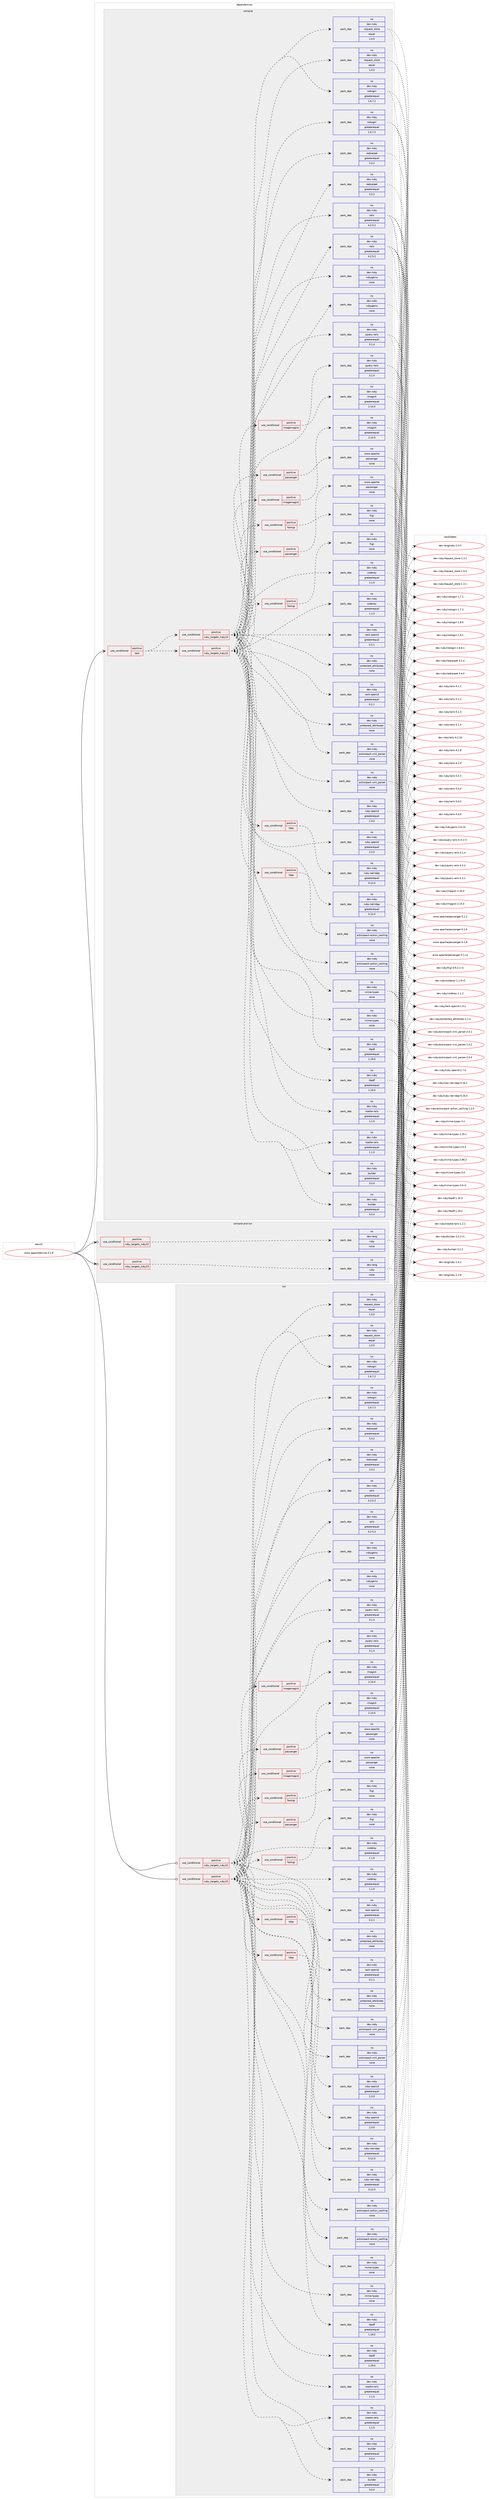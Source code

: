 digraph prolog {

# *************
# Graph options
# *************

newrank=true;
concentrate=true;
compound=true;
graph [rankdir=LR,fontname=Helvetica,fontsize=10,ranksep=1.5];#, ranksep=2.5, nodesep=0.2];
edge  [arrowhead=vee];
node  [fontname=Helvetica,fontsize=10];

# **********
# The ebuild
# **********

subgraph cluster_leftcol {
color=gray;
rank=same;
label=<<i>ebuild</i>>;
id [label="www-apps/redmine-3.2.8", color=red, width=4, href="../www-apps/redmine-3.2.8.svg"];
}

# ****************
# The dependencies
# ****************

subgraph cluster_midcol {
color=gray;
label=<<i>dependencies</i>>;
subgraph cluster_compile {
fillcolor="#eeeeee";
style=filled;
label=<<i>compile</i>>;
subgraph cond119594 {
dependency501890 [label=<<TABLE BORDER="0" CELLBORDER="1" CELLSPACING="0" CELLPADDING="4"><TR><TD ROWSPAN="3" CELLPADDING="10">use_conditional</TD></TR><TR><TD>positive</TD></TR><TR><TD>test</TD></TR></TABLE>>, shape=none, color=red];
subgraph cond119595 {
dependency501891 [label=<<TABLE BORDER="0" CELLBORDER="1" CELLSPACING="0" CELLPADDING="4"><TR><TD ROWSPAN="3" CELLPADDING="10">use_conditional</TD></TR><TR><TD>positive</TD></TR><TR><TD>ruby_targets_ruby22</TD></TR></TABLE>>, shape=none, color=red];
subgraph pack373111 {
dependency501892 [label=<<TABLE BORDER="0" CELLBORDER="1" CELLSPACING="0" CELLPADDING="4" WIDTH="220"><TR><TD ROWSPAN="6" CELLPADDING="30">pack_dep</TD></TR><TR><TD WIDTH="110">no</TD></TR><TR><TD>dev-ruby</TD></TR><TR><TD>rubygems</TD></TR><TR><TD>none</TD></TR><TR><TD></TD></TR></TABLE>>, shape=none, color=blue];
}
dependency501891:e -> dependency501892:w [weight=20,style="dashed",arrowhead="vee"];
subgraph pack373112 {
dependency501893 [label=<<TABLE BORDER="0" CELLBORDER="1" CELLSPACING="0" CELLPADDING="4" WIDTH="220"><TR><TD ROWSPAN="6" CELLPADDING="30">pack_dep</TD></TR><TR><TD WIDTH="110">no</TD></TR><TR><TD>dev-ruby</TD></TR><TR><TD>rails</TD></TR><TR><TD>greaterequal</TD></TR><TR><TD>4.2.5.2</TD></TR></TABLE>>, shape=none, color=blue];
}
dependency501891:e -> dependency501893:w [weight=20,style="dashed",arrowhead="vee"];
subgraph pack373113 {
dependency501894 [label=<<TABLE BORDER="0" CELLBORDER="1" CELLSPACING="0" CELLPADDING="4" WIDTH="220"><TR><TD ROWSPAN="6" CELLPADDING="30">pack_dep</TD></TR><TR><TD WIDTH="110">no</TD></TR><TR><TD>dev-ruby</TD></TR><TR><TD>jquery-rails</TD></TR><TR><TD>greaterequal</TD></TR><TR><TD>3.1.4</TD></TR></TABLE>>, shape=none, color=blue];
}
dependency501891:e -> dependency501894:w [weight=20,style="dashed",arrowhead="vee"];
subgraph pack373114 {
dependency501895 [label=<<TABLE BORDER="0" CELLBORDER="1" CELLSPACING="0" CELLPADDING="4" WIDTH="220"><TR><TD ROWSPAN="6" CELLPADDING="30">pack_dep</TD></TR><TR><TD WIDTH="110">no</TD></TR><TR><TD>dev-ruby</TD></TR><TR><TD>coderay</TD></TR><TR><TD>greaterequal</TD></TR><TR><TD>1.1.0</TD></TR></TABLE>>, shape=none, color=blue];
}
dependency501891:e -> dependency501895:w [weight=20,style="dashed",arrowhead="vee"];
subgraph pack373115 {
dependency501896 [label=<<TABLE BORDER="0" CELLBORDER="1" CELLSPACING="0" CELLPADDING="4" WIDTH="220"><TR><TD ROWSPAN="6" CELLPADDING="30">pack_dep</TD></TR><TR><TD WIDTH="110">no</TD></TR><TR><TD>dev-ruby</TD></TR><TR><TD>builder</TD></TR><TR><TD>greaterequal</TD></TR><TR><TD>3.0.4</TD></TR></TABLE>>, shape=none, color=blue];
}
dependency501891:e -> dependency501896:w [weight=20,style="dashed",arrowhead="vee"];
subgraph pack373116 {
dependency501897 [label=<<TABLE BORDER="0" CELLBORDER="1" CELLSPACING="0" CELLPADDING="4" WIDTH="220"><TR><TD ROWSPAN="6" CELLPADDING="30">pack_dep</TD></TR><TR><TD WIDTH="110">no</TD></TR><TR><TD>dev-ruby</TD></TR><TR><TD>roadie-rails</TD></TR><TR><TD>greaterequal</TD></TR><TR><TD>1.1.0</TD></TR></TABLE>>, shape=none, color=blue];
}
dependency501891:e -> dependency501897:w [weight=20,style="dashed",arrowhead="vee"];
subgraph pack373117 {
dependency501898 [label=<<TABLE BORDER="0" CELLBORDER="1" CELLSPACING="0" CELLPADDING="4" WIDTH="220"><TR><TD ROWSPAN="6" CELLPADDING="30">pack_dep</TD></TR><TR><TD WIDTH="110">no</TD></TR><TR><TD>dev-ruby</TD></TR><TR><TD>mime-types</TD></TR><TR><TD>none</TD></TR><TR><TD></TD></TR></TABLE>>, shape=none, color=blue];
}
dependency501891:e -> dependency501898:w [weight=20,style="dashed",arrowhead="vee"];
subgraph pack373118 {
dependency501899 [label=<<TABLE BORDER="0" CELLBORDER="1" CELLSPACING="0" CELLPADDING="4" WIDTH="220"><TR><TD ROWSPAN="6" CELLPADDING="30">pack_dep</TD></TR><TR><TD WIDTH="110">no</TD></TR><TR><TD>dev-ruby</TD></TR><TR><TD>request_store</TD></TR><TR><TD>equal</TD></TR><TR><TD>1.0.5</TD></TR></TABLE>>, shape=none, color=blue];
}
dependency501891:e -> dependency501899:w [weight=20,style="dashed",arrowhead="vee"];
subgraph pack373119 {
dependency501900 [label=<<TABLE BORDER="0" CELLBORDER="1" CELLSPACING="0" CELLPADDING="4" WIDTH="220"><TR><TD ROWSPAN="6" CELLPADDING="30">pack_dep</TD></TR><TR><TD WIDTH="110">no</TD></TR><TR><TD>dev-ruby</TD></TR><TR><TD>rbpdf</TD></TR><TR><TD>greaterequal</TD></TR><TR><TD>1.19.0</TD></TR></TABLE>>, shape=none, color=blue];
}
dependency501891:e -> dependency501900:w [weight=20,style="dashed",arrowhead="vee"];
subgraph pack373120 {
dependency501901 [label=<<TABLE BORDER="0" CELLBORDER="1" CELLSPACING="0" CELLPADDING="4" WIDTH="220"><TR><TD ROWSPAN="6" CELLPADDING="30">pack_dep</TD></TR><TR><TD WIDTH="110">no</TD></TR><TR><TD>dev-ruby</TD></TR><TR><TD>actionpack-action_caching</TD></TR><TR><TD>none</TD></TR><TR><TD></TD></TR></TABLE>>, shape=none, color=blue];
}
dependency501891:e -> dependency501901:w [weight=20,style="dashed",arrowhead="vee"];
subgraph pack373121 {
dependency501902 [label=<<TABLE BORDER="0" CELLBORDER="1" CELLSPACING="0" CELLPADDING="4" WIDTH="220"><TR><TD ROWSPAN="6" CELLPADDING="30">pack_dep</TD></TR><TR><TD WIDTH="110">no</TD></TR><TR><TD>dev-ruby</TD></TR><TR><TD>actionpack-xml_parser</TD></TR><TR><TD>none</TD></TR><TR><TD></TD></TR></TABLE>>, shape=none, color=blue];
}
dependency501891:e -> dependency501902:w [weight=20,style="dashed",arrowhead="vee"];
subgraph pack373122 {
dependency501903 [label=<<TABLE BORDER="0" CELLBORDER="1" CELLSPACING="0" CELLPADDING="4" WIDTH="220"><TR><TD ROWSPAN="6" CELLPADDING="30">pack_dep</TD></TR><TR><TD WIDTH="110">no</TD></TR><TR><TD>dev-ruby</TD></TR><TR><TD>protected_attributes</TD></TR><TR><TD>none</TD></TR><TR><TD></TD></TR></TABLE>>, shape=none, color=blue];
}
dependency501891:e -> dependency501903:w [weight=20,style="dashed",arrowhead="vee"];
subgraph pack373123 {
dependency501904 [label=<<TABLE BORDER="0" CELLBORDER="1" CELLSPACING="0" CELLPADDING="4" WIDTH="220"><TR><TD ROWSPAN="6" CELLPADDING="30">pack_dep</TD></TR><TR><TD WIDTH="110">no</TD></TR><TR><TD>dev-ruby</TD></TR><TR><TD>redcarpet</TD></TR><TR><TD>greaterequal</TD></TR><TR><TD>3.3.2</TD></TR></TABLE>>, shape=none, color=blue];
}
dependency501891:e -> dependency501904:w [weight=20,style="dashed",arrowhead="vee"];
subgraph pack373124 {
dependency501905 [label=<<TABLE BORDER="0" CELLBORDER="1" CELLSPACING="0" CELLPADDING="4" WIDTH="220"><TR><TD ROWSPAN="6" CELLPADDING="30">pack_dep</TD></TR><TR><TD WIDTH="110">no</TD></TR><TR><TD>dev-ruby</TD></TR><TR><TD>nokogiri</TD></TR><TR><TD>greaterequal</TD></TR><TR><TD>1.6.7.2</TD></TR></TABLE>>, shape=none, color=blue];
}
dependency501891:e -> dependency501905:w [weight=20,style="dashed",arrowhead="vee"];
subgraph cond119596 {
dependency501906 [label=<<TABLE BORDER="0" CELLBORDER="1" CELLSPACING="0" CELLPADDING="4"><TR><TD ROWSPAN="3" CELLPADDING="10">use_conditional</TD></TR><TR><TD>positive</TD></TR><TR><TD>ldap</TD></TR></TABLE>>, shape=none, color=red];
subgraph pack373125 {
dependency501907 [label=<<TABLE BORDER="0" CELLBORDER="1" CELLSPACING="0" CELLPADDING="4" WIDTH="220"><TR><TD ROWSPAN="6" CELLPADDING="30">pack_dep</TD></TR><TR><TD WIDTH="110">no</TD></TR><TR><TD>dev-ruby</TD></TR><TR><TD>ruby-net-ldap</TD></TR><TR><TD>greaterequal</TD></TR><TR><TD>0.12.0</TD></TR></TABLE>>, shape=none, color=blue];
}
dependency501906:e -> dependency501907:w [weight=20,style="dashed",arrowhead="vee"];
}
dependency501891:e -> dependency501906:w [weight=20,style="dashed",arrowhead="vee"];
subgraph pack373126 {
dependency501908 [label=<<TABLE BORDER="0" CELLBORDER="1" CELLSPACING="0" CELLPADDING="4" WIDTH="220"><TR><TD ROWSPAN="6" CELLPADDING="30">pack_dep</TD></TR><TR><TD WIDTH="110">no</TD></TR><TR><TD>dev-ruby</TD></TR><TR><TD>ruby-openid</TD></TR><TR><TD>greaterequal</TD></TR><TR><TD>2.3.0</TD></TR></TABLE>>, shape=none, color=blue];
}
dependency501891:e -> dependency501908:w [weight=20,style="dashed",arrowhead="vee"];
subgraph pack373127 {
dependency501909 [label=<<TABLE BORDER="0" CELLBORDER="1" CELLSPACING="0" CELLPADDING="4" WIDTH="220"><TR><TD ROWSPAN="6" CELLPADDING="30">pack_dep</TD></TR><TR><TD WIDTH="110">no</TD></TR><TR><TD>dev-ruby</TD></TR><TR><TD>rack-openid</TD></TR><TR><TD>greaterequal</TD></TR><TR><TD>0.2.1</TD></TR></TABLE>>, shape=none, color=blue];
}
dependency501891:e -> dependency501909:w [weight=20,style="dashed",arrowhead="vee"];
subgraph cond119597 {
dependency501910 [label=<<TABLE BORDER="0" CELLBORDER="1" CELLSPACING="0" CELLPADDING="4"><TR><TD ROWSPAN="3" CELLPADDING="10">use_conditional</TD></TR><TR><TD>positive</TD></TR><TR><TD>fastcgi</TD></TR></TABLE>>, shape=none, color=red];
subgraph pack373128 {
dependency501911 [label=<<TABLE BORDER="0" CELLBORDER="1" CELLSPACING="0" CELLPADDING="4" WIDTH="220"><TR><TD ROWSPAN="6" CELLPADDING="30">pack_dep</TD></TR><TR><TD WIDTH="110">no</TD></TR><TR><TD>dev-ruby</TD></TR><TR><TD>fcgi</TD></TR><TR><TD>none</TD></TR><TR><TD></TD></TR></TABLE>>, shape=none, color=blue];
}
dependency501910:e -> dependency501911:w [weight=20,style="dashed",arrowhead="vee"];
}
dependency501891:e -> dependency501910:w [weight=20,style="dashed",arrowhead="vee"];
subgraph cond119598 {
dependency501912 [label=<<TABLE BORDER="0" CELLBORDER="1" CELLSPACING="0" CELLPADDING="4"><TR><TD ROWSPAN="3" CELLPADDING="10">use_conditional</TD></TR><TR><TD>positive</TD></TR><TR><TD>passenger</TD></TR></TABLE>>, shape=none, color=red];
subgraph pack373129 {
dependency501913 [label=<<TABLE BORDER="0" CELLBORDER="1" CELLSPACING="0" CELLPADDING="4" WIDTH="220"><TR><TD ROWSPAN="6" CELLPADDING="30">pack_dep</TD></TR><TR><TD WIDTH="110">no</TD></TR><TR><TD>www-apache</TD></TR><TR><TD>passenger</TD></TR><TR><TD>none</TD></TR><TR><TD></TD></TR></TABLE>>, shape=none, color=blue];
}
dependency501912:e -> dependency501913:w [weight=20,style="dashed",arrowhead="vee"];
}
dependency501891:e -> dependency501912:w [weight=20,style="dashed",arrowhead="vee"];
subgraph cond119599 {
dependency501914 [label=<<TABLE BORDER="0" CELLBORDER="1" CELLSPACING="0" CELLPADDING="4"><TR><TD ROWSPAN="3" CELLPADDING="10">use_conditional</TD></TR><TR><TD>positive</TD></TR><TR><TD>imagemagick</TD></TR></TABLE>>, shape=none, color=red];
subgraph pack373130 {
dependency501915 [label=<<TABLE BORDER="0" CELLBORDER="1" CELLSPACING="0" CELLPADDING="4" WIDTH="220"><TR><TD ROWSPAN="6" CELLPADDING="30">pack_dep</TD></TR><TR><TD WIDTH="110">no</TD></TR><TR><TD>dev-ruby</TD></TR><TR><TD>rmagick</TD></TR><TR><TD>greaterequal</TD></TR><TR><TD>2.14.0</TD></TR></TABLE>>, shape=none, color=blue];
}
dependency501914:e -> dependency501915:w [weight=20,style="dashed",arrowhead="vee"];
}
dependency501891:e -> dependency501914:w [weight=20,style="dashed",arrowhead="vee"];
}
dependency501890:e -> dependency501891:w [weight=20,style="dashed",arrowhead="vee"];
subgraph cond119600 {
dependency501916 [label=<<TABLE BORDER="0" CELLBORDER="1" CELLSPACING="0" CELLPADDING="4"><TR><TD ROWSPAN="3" CELLPADDING="10">use_conditional</TD></TR><TR><TD>positive</TD></TR><TR><TD>ruby_targets_ruby23</TD></TR></TABLE>>, shape=none, color=red];
subgraph pack373131 {
dependency501917 [label=<<TABLE BORDER="0" CELLBORDER="1" CELLSPACING="0" CELLPADDING="4" WIDTH="220"><TR><TD ROWSPAN="6" CELLPADDING="30">pack_dep</TD></TR><TR><TD WIDTH="110">no</TD></TR><TR><TD>dev-ruby</TD></TR><TR><TD>rubygems</TD></TR><TR><TD>none</TD></TR><TR><TD></TD></TR></TABLE>>, shape=none, color=blue];
}
dependency501916:e -> dependency501917:w [weight=20,style="dashed",arrowhead="vee"];
subgraph pack373132 {
dependency501918 [label=<<TABLE BORDER="0" CELLBORDER="1" CELLSPACING="0" CELLPADDING="4" WIDTH="220"><TR><TD ROWSPAN="6" CELLPADDING="30">pack_dep</TD></TR><TR><TD WIDTH="110">no</TD></TR><TR><TD>dev-ruby</TD></TR><TR><TD>rails</TD></TR><TR><TD>greaterequal</TD></TR><TR><TD>4.2.5.2</TD></TR></TABLE>>, shape=none, color=blue];
}
dependency501916:e -> dependency501918:w [weight=20,style="dashed",arrowhead="vee"];
subgraph pack373133 {
dependency501919 [label=<<TABLE BORDER="0" CELLBORDER="1" CELLSPACING="0" CELLPADDING="4" WIDTH="220"><TR><TD ROWSPAN="6" CELLPADDING="30">pack_dep</TD></TR><TR><TD WIDTH="110">no</TD></TR><TR><TD>dev-ruby</TD></TR><TR><TD>jquery-rails</TD></TR><TR><TD>greaterequal</TD></TR><TR><TD>3.1.4</TD></TR></TABLE>>, shape=none, color=blue];
}
dependency501916:e -> dependency501919:w [weight=20,style="dashed",arrowhead="vee"];
subgraph pack373134 {
dependency501920 [label=<<TABLE BORDER="0" CELLBORDER="1" CELLSPACING="0" CELLPADDING="4" WIDTH="220"><TR><TD ROWSPAN="6" CELLPADDING="30">pack_dep</TD></TR><TR><TD WIDTH="110">no</TD></TR><TR><TD>dev-ruby</TD></TR><TR><TD>coderay</TD></TR><TR><TD>greaterequal</TD></TR><TR><TD>1.1.0</TD></TR></TABLE>>, shape=none, color=blue];
}
dependency501916:e -> dependency501920:w [weight=20,style="dashed",arrowhead="vee"];
subgraph pack373135 {
dependency501921 [label=<<TABLE BORDER="0" CELLBORDER="1" CELLSPACING="0" CELLPADDING="4" WIDTH="220"><TR><TD ROWSPAN="6" CELLPADDING="30">pack_dep</TD></TR><TR><TD WIDTH="110">no</TD></TR><TR><TD>dev-ruby</TD></TR><TR><TD>builder</TD></TR><TR><TD>greaterequal</TD></TR><TR><TD>3.0.4</TD></TR></TABLE>>, shape=none, color=blue];
}
dependency501916:e -> dependency501921:w [weight=20,style="dashed",arrowhead="vee"];
subgraph pack373136 {
dependency501922 [label=<<TABLE BORDER="0" CELLBORDER="1" CELLSPACING="0" CELLPADDING="4" WIDTH="220"><TR><TD ROWSPAN="6" CELLPADDING="30">pack_dep</TD></TR><TR><TD WIDTH="110">no</TD></TR><TR><TD>dev-ruby</TD></TR><TR><TD>roadie-rails</TD></TR><TR><TD>greaterequal</TD></TR><TR><TD>1.1.0</TD></TR></TABLE>>, shape=none, color=blue];
}
dependency501916:e -> dependency501922:w [weight=20,style="dashed",arrowhead="vee"];
subgraph pack373137 {
dependency501923 [label=<<TABLE BORDER="0" CELLBORDER="1" CELLSPACING="0" CELLPADDING="4" WIDTH="220"><TR><TD ROWSPAN="6" CELLPADDING="30">pack_dep</TD></TR><TR><TD WIDTH="110">no</TD></TR><TR><TD>dev-ruby</TD></TR><TR><TD>mime-types</TD></TR><TR><TD>none</TD></TR><TR><TD></TD></TR></TABLE>>, shape=none, color=blue];
}
dependency501916:e -> dependency501923:w [weight=20,style="dashed",arrowhead="vee"];
subgraph pack373138 {
dependency501924 [label=<<TABLE BORDER="0" CELLBORDER="1" CELLSPACING="0" CELLPADDING="4" WIDTH="220"><TR><TD ROWSPAN="6" CELLPADDING="30">pack_dep</TD></TR><TR><TD WIDTH="110">no</TD></TR><TR><TD>dev-ruby</TD></TR><TR><TD>request_store</TD></TR><TR><TD>equal</TD></TR><TR><TD>1.0.5</TD></TR></TABLE>>, shape=none, color=blue];
}
dependency501916:e -> dependency501924:w [weight=20,style="dashed",arrowhead="vee"];
subgraph pack373139 {
dependency501925 [label=<<TABLE BORDER="0" CELLBORDER="1" CELLSPACING="0" CELLPADDING="4" WIDTH="220"><TR><TD ROWSPAN="6" CELLPADDING="30">pack_dep</TD></TR><TR><TD WIDTH="110">no</TD></TR><TR><TD>dev-ruby</TD></TR><TR><TD>rbpdf</TD></TR><TR><TD>greaterequal</TD></TR><TR><TD>1.19.0</TD></TR></TABLE>>, shape=none, color=blue];
}
dependency501916:e -> dependency501925:w [weight=20,style="dashed",arrowhead="vee"];
subgraph pack373140 {
dependency501926 [label=<<TABLE BORDER="0" CELLBORDER="1" CELLSPACING="0" CELLPADDING="4" WIDTH="220"><TR><TD ROWSPAN="6" CELLPADDING="30">pack_dep</TD></TR><TR><TD WIDTH="110">no</TD></TR><TR><TD>dev-ruby</TD></TR><TR><TD>actionpack-action_caching</TD></TR><TR><TD>none</TD></TR><TR><TD></TD></TR></TABLE>>, shape=none, color=blue];
}
dependency501916:e -> dependency501926:w [weight=20,style="dashed",arrowhead="vee"];
subgraph pack373141 {
dependency501927 [label=<<TABLE BORDER="0" CELLBORDER="1" CELLSPACING="0" CELLPADDING="4" WIDTH="220"><TR><TD ROWSPAN="6" CELLPADDING="30">pack_dep</TD></TR><TR><TD WIDTH="110">no</TD></TR><TR><TD>dev-ruby</TD></TR><TR><TD>actionpack-xml_parser</TD></TR><TR><TD>none</TD></TR><TR><TD></TD></TR></TABLE>>, shape=none, color=blue];
}
dependency501916:e -> dependency501927:w [weight=20,style="dashed",arrowhead="vee"];
subgraph pack373142 {
dependency501928 [label=<<TABLE BORDER="0" CELLBORDER="1" CELLSPACING="0" CELLPADDING="4" WIDTH="220"><TR><TD ROWSPAN="6" CELLPADDING="30">pack_dep</TD></TR><TR><TD WIDTH="110">no</TD></TR><TR><TD>dev-ruby</TD></TR><TR><TD>protected_attributes</TD></TR><TR><TD>none</TD></TR><TR><TD></TD></TR></TABLE>>, shape=none, color=blue];
}
dependency501916:e -> dependency501928:w [weight=20,style="dashed",arrowhead="vee"];
subgraph pack373143 {
dependency501929 [label=<<TABLE BORDER="0" CELLBORDER="1" CELLSPACING="0" CELLPADDING="4" WIDTH="220"><TR><TD ROWSPAN="6" CELLPADDING="30">pack_dep</TD></TR><TR><TD WIDTH="110">no</TD></TR><TR><TD>dev-ruby</TD></TR><TR><TD>redcarpet</TD></TR><TR><TD>greaterequal</TD></TR><TR><TD>3.3.2</TD></TR></TABLE>>, shape=none, color=blue];
}
dependency501916:e -> dependency501929:w [weight=20,style="dashed",arrowhead="vee"];
subgraph pack373144 {
dependency501930 [label=<<TABLE BORDER="0" CELLBORDER="1" CELLSPACING="0" CELLPADDING="4" WIDTH="220"><TR><TD ROWSPAN="6" CELLPADDING="30">pack_dep</TD></TR><TR><TD WIDTH="110">no</TD></TR><TR><TD>dev-ruby</TD></TR><TR><TD>nokogiri</TD></TR><TR><TD>greaterequal</TD></TR><TR><TD>1.6.7.2</TD></TR></TABLE>>, shape=none, color=blue];
}
dependency501916:e -> dependency501930:w [weight=20,style="dashed",arrowhead="vee"];
subgraph cond119601 {
dependency501931 [label=<<TABLE BORDER="0" CELLBORDER="1" CELLSPACING="0" CELLPADDING="4"><TR><TD ROWSPAN="3" CELLPADDING="10">use_conditional</TD></TR><TR><TD>positive</TD></TR><TR><TD>ldap</TD></TR></TABLE>>, shape=none, color=red];
subgraph pack373145 {
dependency501932 [label=<<TABLE BORDER="0" CELLBORDER="1" CELLSPACING="0" CELLPADDING="4" WIDTH="220"><TR><TD ROWSPAN="6" CELLPADDING="30">pack_dep</TD></TR><TR><TD WIDTH="110">no</TD></TR><TR><TD>dev-ruby</TD></TR><TR><TD>ruby-net-ldap</TD></TR><TR><TD>greaterequal</TD></TR><TR><TD>0.12.0</TD></TR></TABLE>>, shape=none, color=blue];
}
dependency501931:e -> dependency501932:w [weight=20,style="dashed",arrowhead="vee"];
}
dependency501916:e -> dependency501931:w [weight=20,style="dashed",arrowhead="vee"];
subgraph pack373146 {
dependency501933 [label=<<TABLE BORDER="0" CELLBORDER="1" CELLSPACING="0" CELLPADDING="4" WIDTH="220"><TR><TD ROWSPAN="6" CELLPADDING="30">pack_dep</TD></TR><TR><TD WIDTH="110">no</TD></TR><TR><TD>dev-ruby</TD></TR><TR><TD>ruby-openid</TD></TR><TR><TD>greaterequal</TD></TR><TR><TD>2.3.0</TD></TR></TABLE>>, shape=none, color=blue];
}
dependency501916:e -> dependency501933:w [weight=20,style="dashed",arrowhead="vee"];
subgraph pack373147 {
dependency501934 [label=<<TABLE BORDER="0" CELLBORDER="1" CELLSPACING="0" CELLPADDING="4" WIDTH="220"><TR><TD ROWSPAN="6" CELLPADDING="30">pack_dep</TD></TR><TR><TD WIDTH="110">no</TD></TR><TR><TD>dev-ruby</TD></TR><TR><TD>rack-openid</TD></TR><TR><TD>greaterequal</TD></TR><TR><TD>0.2.1</TD></TR></TABLE>>, shape=none, color=blue];
}
dependency501916:e -> dependency501934:w [weight=20,style="dashed",arrowhead="vee"];
subgraph cond119602 {
dependency501935 [label=<<TABLE BORDER="0" CELLBORDER="1" CELLSPACING="0" CELLPADDING="4"><TR><TD ROWSPAN="3" CELLPADDING="10">use_conditional</TD></TR><TR><TD>positive</TD></TR><TR><TD>fastcgi</TD></TR></TABLE>>, shape=none, color=red];
subgraph pack373148 {
dependency501936 [label=<<TABLE BORDER="0" CELLBORDER="1" CELLSPACING="0" CELLPADDING="4" WIDTH="220"><TR><TD ROWSPAN="6" CELLPADDING="30">pack_dep</TD></TR><TR><TD WIDTH="110">no</TD></TR><TR><TD>dev-ruby</TD></TR><TR><TD>fcgi</TD></TR><TR><TD>none</TD></TR><TR><TD></TD></TR></TABLE>>, shape=none, color=blue];
}
dependency501935:e -> dependency501936:w [weight=20,style="dashed",arrowhead="vee"];
}
dependency501916:e -> dependency501935:w [weight=20,style="dashed",arrowhead="vee"];
subgraph cond119603 {
dependency501937 [label=<<TABLE BORDER="0" CELLBORDER="1" CELLSPACING="0" CELLPADDING="4"><TR><TD ROWSPAN="3" CELLPADDING="10">use_conditional</TD></TR><TR><TD>positive</TD></TR><TR><TD>passenger</TD></TR></TABLE>>, shape=none, color=red];
subgraph pack373149 {
dependency501938 [label=<<TABLE BORDER="0" CELLBORDER="1" CELLSPACING="0" CELLPADDING="4" WIDTH="220"><TR><TD ROWSPAN="6" CELLPADDING="30">pack_dep</TD></TR><TR><TD WIDTH="110">no</TD></TR><TR><TD>www-apache</TD></TR><TR><TD>passenger</TD></TR><TR><TD>none</TD></TR><TR><TD></TD></TR></TABLE>>, shape=none, color=blue];
}
dependency501937:e -> dependency501938:w [weight=20,style="dashed",arrowhead="vee"];
}
dependency501916:e -> dependency501937:w [weight=20,style="dashed",arrowhead="vee"];
subgraph cond119604 {
dependency501939 [label=<<TABLE BORDER="0" CELLBORDER="1" CELLSPACING="0" CELLPADDING="4"><TR><TD ROWSPAN="3" CELLPADDING="10">use_conditional</TD></TR><TR><TD>positive</TD></TR><TR><TD>imagemagick</TD></TR></TABLE>>, shape=none, color=red];
subgraph pack373150 {
dependency501940 [label=<<TABLE BORDER="0" CELLBORDER="1" CELLSPACING="0" CELLPADDING="4" WIDTH="220"><TR><TD ROWSPAN="6" CELLPADDING="30">pack_dep</TD></TR><TR><TD WIDTH="110">no</TD></TR><TR><TD>dev-ruby</TD></TR><TR><TD>rmagick</TD></TR><TR><TD>greaterequal</TD></TR><TR><TD>2.14.0</TD></TR></TABLE>>, shape=none, color=blue];
}
dependency501939:e -> dependency501940:w [weight=20,style="dashed",arrowhead="vee"];
}
dependency501916:e -> dependency501939:w [weight=20,style="dashed",arrowhead="vee"];
}
dependency501890:e -> dependency501916:w [weight=20,style="dashed",arrowhead="vee"];
}
id:e -> dependency501890:w [weight=20,style="solid",arrowhead="vee"];
}
subgraph cluster_compileandrun {
fillcolor="#eeeeee";
style=filled;
label=<<i>compile and run</i>>;
subgraph cond119605 {
dependency501941 [label=<<TABLE BORDER="0" CELLBORDER="1" CELLSPACING="0" CELLPADDING="4"><TR><TD ROWSPAN="3" CELLPADDING="10">use_conditional</TD></TR><TR><TD>positive</TD></TR><TR><TD>ruby_targets_ruby22</TD></TR></TABLE>>, shape=none, color=red];
subgraph pack373151 {
dependency501942 [label=<<TABLE BORDER="0" CELLBORDER="1" CELLSPACING="0" CELLPADDING="4" WIDTH="220"><TR><TD ROWSPAN="6" CELLPADDING="30">pack_dep</TD></TR><TR><TD WIDTH="110">no</TD></TR><TR><TD>dev-lang</TD></TR><TR><TD>ruby</TD></TR><TR><TD>none</TD></TR><TR><TD></TD></TR></TABLE>>, shape=none, color=blue];
}
dependency501941:e -> dependency501942:w [weight=20,style="dashed",arrowhead="vee"];
}
id:e -> dependency501941:w [weight=20,style="solid",arrowhead="odotvee"];
subgraph cond119606 {
dependency501943 [label=<<TABLE BORDER="0" CELLBORDER="1" CELLSPACING="0" CELLPADDING="4"><TR><TD ROWSPAN="3" CELLPADDING="10">use_conditional</TD></TR><TR><TD>positive</TD></TR><TR><TD>ruby_targets_ruby23</TD></TR></TABLE>>, shape=none, color=red];
subgraph pack373152 {
dependency501944 [label=<<TABLE BORDER="0" CELLBORDER="1" CELLSPACING="0" CELLPADDING="4" WIDTH="220"><TR><TD ROWSPAN="6" CELLPADDING="30">pack_dep</TD></TR><TR><TD WIDTH="110">no</TD></TR><TR><TD>dev-lang</TD></TR><TR><TD>ruby</TD></TR><TR><TD>none</TD></TR><TR><TD></TD></TR></TABLE>>, shape=none, color=blue];
}
dependency501943:e -> dependency501944:w [weight=20,style="dashed",arrowhead="vee"];
}
id:e -> dependency501943:w [weight=20,style="solid",arrowhead="odotvee"];
}
subgraph cluster_run {
fillcolor="#eeeeee";
style=filled;
label=<<i>run</i>>;
subgraph cond119607 {
dependency501945 [label=<<TABLE BORDER="0" CELLBORDER="1" CELLSPACING="0" CELLPADDING="4"><TR><TD ROWSPAN="3" CELLPADDING="10">use_conditional</TD></TR><TR><TD>positive</TD></TR><TR><TD>ruby_targets_ruby22</TD></TR></TABLE>>, shape=none, color=red];
subgraph pack373153 {
dependency501946 [label=<<TABLE BORDER="0" CELLBORDER="1" CELLSPACING="0" CELLPADDING="4" WIDTH="220"><TR><TD ROWSPAN="6" CELLPADDING="30">pack_dep</TD></TR><TR><TD WIDTH="110">no</TD></TR><TR><TD>dev-ruby</TD></TR><TR><TD>rubygems</TD></TR><TR><TD>none</TD></TR><TR><TD></TD></TR></TABLE>>, shape=none, color=blue];
}
dependency501945:e -> dependency501946:w [weight=20,style="dashed",arrowhead="vee"];
subgraph pack373154 {
dependency501947 [label=<<TABLE BORDER="0" CELLBORDER="1" CELLSPACING="0" CELLPADDING="4" WIDTH="220"><TR><TD ROWSPAN="6" CELLPADDING="30">pack_dep</TD></TR><TR><TD WIDTH="110">no</TD></TR><TR><TD>dev-ruby</TD></TR><TR><TD>rails</TD></TR><TR><TD>greaterequal</TD></TR><TR><TD>4.2.5.2</TD></TR></TABLE>>, shape=none, color=blue];
}
dependency501945:e -> dependency501947:w [weight=20,style="dashed",arrowhead="vee"];
subgraph pack373155 {
dependency501948 [label=<<TABLE BORDER="0" CELLBORDER="1" CELLSPACING="0" CELLPADDING="4" WIDTH="220"><TR><TD ROWSPAN="6" CELLPADDING="30">pack_dep</TD></TR><TR><TD WIDTH="110">no</TD></TR><TR><TD>dev-ruby</TD></TR><TR><TD>jquery-rails</TD></TR><TR><TD>greaterequal</TD></TR><TR><TD>3.1.4</TD></TR></TABLE>>, shape=none, color=blue];
}
dependency501945:e -> dependency501948:w [weight=20,style="dashed",arrowhead="vee"];
subgraph pack373156 {
dependency501949 [label=<<TABLE BORDER="0" CELLBORDER="1" CELLSPACING="0" CELLPADDING="4" WIDTH="220"><TR><TD ROWSPAN="6" CELLPADDING="30">pack_dep</TD></TR><TR><TD WIDTH="110">no</TD></TR><TR><TD>dev-ruby</TD></TR><TR><TD>coderay</TD></TR><TR><TD>greaterequal</TD></TR><TR><TD>1.1.0</TD></TR></TABLE>>, shape=none, color=blue];
}
dependency501945:e -> dependency501949:w [weight=20,style="dashed",arrowhead="vee"];
subgraph pack373157 {
dependency501950 [label=<<TABLE BORDER="0" CELLBORDER="1" CELLSPACING="0" CELLPADDING="4" WIDTH="220"><TR><TD ROWSPAN="6" CELLPADDING="30">pack_dep</TD></TR><TR><TD WIDTH="110">no</TD></TR><TR><TD>dev-ruby</TD></TR><TR><TD>builder</TD></TR><TR><TD>greaterequal</TD></TR><TR><TD>3.0.4</TD></TR></TABLE>>, shape=none, color=blue];
}
dependency501945:e -> dependency501950:w [weight=20,style="dashed",arrowhead="vee"];
subgraph pack373158 {
dependency501951 [label=<<TABLE BORDER="0" CELLBORDER="1" CELLSPACING="0" CELLPADDING="4" WIDTH="220"><TR><TD ROWSPAN="6" CELLPADDING="30">pack_dep</TD></TR><TR><TD WIDTH="110">no</TD></TR><TR><TD>dev-ruby</TD></TR><TR><TD>roadie-rails</TD></TR><TR><TD>greaterequal</TD></TR><TR><TD>1.1.0</TD></TR></TABLE>>, shape=none, color=blue];
}
dependency501945:e -> dependency501951:w [weight=20,style="dashed",arrowhead="vee"];
subgraph pack373159 {
dependency501952 [label=<<TABLE BORDER="0" CELLBORDER="1" CELLSPACING="0" CELLPADDING="4" WIDTH="220"><TR><TD ROWSPAN="6" CELLPADDING="30">pack_dep</TD></TR><TR><TD WIDTH="110">no</TD></TR><TR><TD>dev-ruby</TD></TR><TR><TD>mime-types</TD></TR><TR><TD>none</TD></TR><TR><TD></TD></TR></TABLE>>, shape=none, color=blue];
}
dependency501945:e -> dependency501952:w [weight=20,style="dashed",arrowhead="vee"];
subgraph pack373160 {
dependency501953 [label=<<TABLE BORDER="0" CELLBORDER="1" CELLSPACING="0" CELLPADDING="4" WIDTH="220"><TR><TD ROWSPAN="6" CELLPADDING="30">pack_dep</TD></TR><TR><TD WIDTH="110">no</TD></TR><TR><TD>dev-ruby</TD></TR><TR><TD>request_store</TD></TR><TR><TD>equal</TD></TR><TR><TD>1.0.5</TD></TR></TABLE>>, shape=none, color=blue];
}
dependency501945:e -> dependency501953:w [weight=20,style="dashed",arrowhead="vee"];
subgraph pack373161 {
dependency501954 [label=<<TABLE BORDER="0" CELLBORDER="1" CELLSPACING="0" CELLPADDING="4" WIDTH="220"><TR><TD ROWSPAN="6" CELLPADDING="30">pack_dep</TD></TR><TR><TD WIDTH="110">no</TD></TR><TR><TD>dev-ruby</TD></TR><TR><TD>rbpdf</TD></TR><TR><TD>greaterequal</TD></TR><TR><TD>1.19.0</TD></TR></TABLE>>, shape=none, color=blue];
}
dependency501945:e -> dependency501954:w [weight=20,style="dashed",arrowhead="vee"];
subgraph pack373162 {
dependency501955 [label=<<TABLE BORDER="0" CELLBORDER="1" CELLSPACING="0" CELLPADDING="4" WIDTH="220"><TR><TD ROWSPAN="6" CELLPADDING="30">pack_dep</TD></TR><TR><TD WIDTH="110">no</TD></TR><TR><TD>dev-ruby</TD></TR><TR><TD>actionpack-action_caching</TD></TR><TR><TD>none</TD></TR><TR><TD></TD></TR></TABLE>>, shape=none, color=blue];
}
dependency501945:e -> dependency501955:w [weight=20,style="dashed",arrowhead="vee"];
subgraph pack373163 {
dependency501956 [label=<<TABLE BORDER="0" CELLBORDER="1" CELLSPACING="0" CELLPADDING="4" WIDTH="220"><TR><TD ROWSPAN="6" CELLPADDING="30">pack_dep</TD></TR><TR><TD WIDTH="110">no</TD></TR><TR><TD>dev-ruby</TD></TR><TR><TD>actionpack-xml_parser</TD></TR><TR><TD>none</TD></TR><TR><TD></TD></TR></TABLE>>, shape=none, color=blue];
}
dependency501945:e -> dependency501956:w [weight=20,style="dashed",arrowhead="vee"];
subgraph pack373164 {
dependency501957 [label=<<TABLE BORDER="0" CELLBORDER="1" CELLSPACING="0" CELLPADDING="4" WIDTH="220"><TR><TD ROWSPAN="6" CELLPADDING="30">pack_dep</TD></TR><TR><TD WIDTH="110">no</TD></TR><TR><TD>dev-ruby</TD></TR><TR><TD>protected_attributes</TD></TR><TR><TD>none</TD></TR><TR><TD></TD></TR></TABLE>>, shape=none, color=blue];
}
dependency501945:e -> dependency501957:w [weight=20,style="dashed",arrowhead="vee"];
subgraph pack373165 {
dependency501958 [label=<<TABLE BORDER="0" CELLBORDER="1" CELLSPACING="0" CELLPADDING="4" WIDTH="220"><TR><TD ROWSPAN="6" CELLPADDING="30">pack_dep</TD></TR><TR><TD WIDTH="110">no</TD></TR><TR><TD>dev-ruby</TD></TR><TR><TD>redcarpet</TD></TR><TR><TD>greaterequal</TD></TR><TR><TD>3.3.2</TD></TR></TABLE>>, shape=none, color=blue];
}
dependency501945:e -> dependency501958:w [weight=20,style="dashed",arrowhead="vee"];
subgraph pack373166 {
dependency501959 [label=<<TABLE BORDER="0" CELLBORDER="1" CELLSPACING="0" CELLPADDING="4" WIDTH="220"><TR><TD ROWSPAN="6" CELLPADDING="30">pack_dep</TD></TR><TR><TD WIDTH="110">no</TD></TR><TR><TD>dev-ruby</TD></TR><TR><TD>nokogiri</TD></TR><TR><TD>greaterequal</TD></TR><TR><TD>1.6.7.2</TD></TR></TABLE>>, shape=none, color=blue];
}
dependency501945:e -> dependency501959:w [weight=20,style="dashed",arrowhead="vee"];
subgraph cond119608 {
dependency501960 [label=<<TABLE BORDER="0" CELLBORDER="1" CELLSPACING="0" CELLPADDING="4"><TR><TD ROWSPAN="3" CELLPADDING="10">use_conditional</TD></TR><TR><TD>positive</TD></TR><TR><TD>ldap</TD></TR></TABLE>>, shape=none, color=red];
subgraph pack373167 {
dependency501961 [label=<<TABLE BORDER="0" CELLBORDER="1" CELLSPACING="0" CELLPADDING="4" WIDTH="220"><TR><TD ROWSPAN="6" CELLPADDING="30">pack_dep</TD></TR><TR><TD WIDTH="110">no</TD></TR><TR><TD>dev-ruby</TD></TR><TR><TD>ruby-net-ldap</TD></TR><TR><TD>greaterequal</TD></TR><TR><TD>0.12.0</TD></TR></TABLE>>, shape=none, color=blue];
}
dependency501960:e -> dependency501961:w [weight=20,style="dashed",arrowhead="vee"];
}
dependency501945:e -> dependency501960:w [weight=20,style="dashed",arrowhead="vee"];
subgraph pack373168 {
dependency501962 [label=<<TABLE BORDER="0" CELLBORDER="1" CELLSPACING="0" CELLPADDING="4" WIDTH="220"><TR><TD ROWSPAN="6" CELLPADDING="30">pack_dep</TD></TR><TR><TD WIDTH="110">no</TD></TR><TR><TD>dev-ruby</TD></TR><TR><TD>ruby-openid</TD></TR><TR><TD>greaterequal</TD></TR><TR><TD>2.3.0</TD></TR></TABLE>>, shape=none, color=blue];
}
dependency501945:e -> dependency501962:w [weight=20,style="dashed",arrowhead="vee"];
subgraph pack373169 {
dependency501963 [label=<<TABLE BORDER="0" CELLBORDER="1" CELLSPACING="0" CELLPADDING="4" WIDTH="220"><TR><TD ROWSPAN="6" CELLPADDING="30">pack_dep</TD></TR><TR><TD WIDTH="110">no</TD></TR><TR><TD>dev-ruby</TD></TR><TR><TD>rack-openid</TD></TR><TR><TD>greaterequal</TD></TR><TR><TD>0.2.1</TD></TR></TABLE>>, shape=none, color=blue];
}
dependency501945:e -> dependency501963:w [weight=20,style="dashed",arrowhead="vee"];
subgraph cond119609 {
dependency501964 [label=<<TABLE BORDER="0" CELLBORDER="1" CELLSPACING="0" CELLPADDING="4"><TR><TD ROWSPAN="3" CELLPADDING="10">use_conditional</TD></TR><TR><TD>positive</TD></TR><TR><TD>fastcgi</TD></TR></TABLE>>, shape=none, color=red];
subgraph pack373170 {
dependency501965 [label=<<TABLE BORDER="0" CELLBORDER="1" CELLSPACING="0" CELLPADDING="4" WIDTH="220"><TR><TD ROWSPAN="6" CELLPADDING="30">pack_dep</TD></TR><TR><TD WIDTH="110">no</TD></TR><TR><TD>dev-ruby</TD></TR><TR><TD>fcgi</TD></TR><TR><TD>none</TD></TR><TR><TD></TD></TR></TABLE>>, shape=none, color=blue];
}
dependency501964:e -> dependency501965:w [weight=20,style="dashed",arrowhead="vee"];
}
dependency501945:e -> dependency501964:w [weight=20,style="dashed",arrowhead="vee"];
subgraph cond119610 {
dependency501966 [label=<<TABLE BORDER="0" CELLBORDER="1" CELLSPACING="0" CELLPADDING="4"><TR><TD ROWSPAN="3" CELLPADDING="10">use_conditional</TD></TR><TR><TD>positive</TD></TR><TR><TD>passenger</TD></TR></TABLE>>, shape=none, color=red];
subgraph pack373171 {
dependency501967 [label=<<TABLE BORDER="0" CELLBORDER="1" CELLSPACING="0" CELLPADDING="4" WIDTH="220"><TR><TD ROWSPAN="6" CELLPADDING="30">pack_dep</TD></TR><TR><TD WIDTH="110">no</TD></TR><TR><TD>www-apache</TD></TR><TR><TD>passenger</TD></TR><TR><TD>none</TD></TR><TR><TD></TD></TR></TABLE>>, shape=none, color=blue];
}
dependency501966:e -> dependency501967:w [weight=20,style="dashed",arrowhead="vee"];
}
dependency501945:e -> dependency501966:w [weight=20,style="dashed",arrowhead="vee"];
subgraph cond119611 {
dependency501968 [label=<<TABLE BORDER="0" CELLBORDER="1" CELLSPACING="0" CELLPADDING="4"><TR><TD ROWSPAN="3" CELLPADDING="10">use_conditional</TD></TR><TR><TD>positive</TD></TR><TR><TD>imagemagick</TD></TR></TABLE>>, shape=none, color=red];
subgraph pack373172 {
dependency501969 [label=<<TABLE BORDER="0" CELLBORDER="1" CELLSPACING="0" CELLPADDING="4" WIDTH="220"><TR><TD ROWSPAN="6" CELLPADDING="30">pack_dep</TD></TR><TR><TD WIDTH="110">no</TD></TR><TR><TD>dev-ruby</TD></TR><TR><TD>rmagick</TD></TR><TR><TD>greaterequal</TD></TR><TR><TD>2.14.0</TD></TR></TABLE>>, shape=none, color=blue];
}
dependency501968:e -> dependency501969:w [weight=20,style="dashed",arrowhead="vee"];
}
dependency501945:e -> dependency501968:w [weight=20,style="dashed",arrowhead="vee"];
}
id:e -> dependency501945:w [weight=20,style="solid",arrowhead="odot"];
subgraph cond119612 {
dependency501970 [label=<<TABLE BORDER="0" CELLBORDER="1" CELLSPACING="0" CELLPADDING="4"><TR><TD ROWSPAN="3" CELLPADDING="10">use_conditional</TD></TR><TR><TD>positive</TD></TR><TR><TD>ruby_targets_ruby23</TD></TR></TABLE>>, shape=none, color=red];
subgraph pack373173 {
dependency501971 [label=<<TABLE BORDER="0" CELLBORDER="1" CELLSPACING="0" CELLPADDING="4" WIDTH="220"><TR><TD ROWSPAN="6" CELLPADDING="30">pack_dep</TD></TR><TR><TD WIDTH="110">no</TD></TR><TR><TD>dev-ruby</TD></TR><TR><TD>rubygems</TD></TR><TR><TD>none</TD></TR><TR><TD></TD></TR></TABLE>>, shape=none, color=blue];
}
dependency501970:e -> dependency501971:w [weight=20,style="dashed",arrowhead="vee"];
subgraph pack373174 {
dependency501972 [label=<<TABLE BORDER="0" CELLBORDER="1" CELLSPACING="0" CELLPADDING="4" WIDTH="220"><TR><TD ROWSPAN="6" CELLPADDING="30">pack_dep</TD></TR><TR><TD WIDTH="110">no</TD></TR><TR><TD>dev-ruby</TD></TR><TR><TD>rails</TD></TR><TR><TD>greaterequal</TD></TR><TR><TD>4.2.5.2</TD></TR></TABLE>>, shape=none, color=blue];
}
dependency501970:e -> dependency501972:w [weight=20,style="dashed",arrowhead="vee"];
subgraph pack373175 {
dependency501973 [label=<<TABLE BORDER="0" CELLBORDER="1" CELLSPACING="0" CELLPADDING="4" WIDTH="220"><TR><TD ROWSPAN="6" CELLPADDING="30">pack_dep</TD></TR><TR><TD WIDTH="110">no</TD></TR><TR><TD>dev-ruby</TD></TR><TR><TD>jquery-rails</TD></TR><TR><TD>greaterequal</TD></TR><TR><TD>3.1.4</TD></TR></TABLE>>, shape=none, color=blue];
}
dependency501970:e -> dependency501973:w [weight=20,style="dashed",arrowhead="vee"];
subgraph pack373176 {
dependency501974 [label=<<TABLE BORDER="0" CELLBORDER="1" CELLSPACING="0" CELLPADDING="4" WIDTH="220"><TR><TD ROWSPAN="6" CELLPADDING="30">pack_dep</TD></TR><TR><TD WIDTH="110">no</TD></TR><TR><TD>dev-ruby</TD></TR><TR><TD>coderay</TD></TR><TR><TD>greaterequal</TD></TR><TR><TD>1.1.0</TD></TR></TABLE>>, shape=none, color=blue];
}
dependency501970:e -> dependency501974:w [weight=20,style="dashed",arrowhead="vee"];
subgraph pack373177 {
dependency501975 [label=<<TABLE BORDER="0" CELLBORDER="1" CELLSPACING="0" CELLPADDING="4" WIDTH="220"><TR><TD ROWSPAN="6" CELLPADDING="30">pack_dep</TD></TR><TR><TD WIDTH="110">no</TD></TR><TR><TD>dev-ruby</TD></TR><TR><TD>builder</TD></TR><TR><TD>greaterequal</TD></TR><TR><TD>3.0.4</TD></TR></TABLE>>, shape=none, color=blue];
}
dependency501970:e -> dependency501975:w [weight=20,style="dashed",arrowhead="vee"];
subgraph pack373178 {
dependency501976 [label=<<TABLE BORDER="0" CELLBORDER="1" CELLSPACING="0" CELLPADDING="4" WIDTH="220"><TR><TD ROWSPAN="6" CELLPADDING="30">pack_dep</TD></TR><TR><TD WIDTH="110">no</TD></TR><TR><TD>dev-ruby</TD></TR><TR><TD>roadie-rails</TD></TR><TR><TD>greaterequal</TD></TR><TR><TD>1.1.0</TD></TR></TABLE>>, shape=none, color=blue];
}
dependency501970:e -> dependency501976:w [weight=20,style="dashed",arrowhead="vee"];
subgraph pack373179 {
dependency501977 [label=<<TABLE BORDER="0" CELLBORDER="1" CELLSPACING="0" CELLPADDING="4" WIDTH="220"><TR><TD ROWSPAN="6" CELLPADDING="30">pack_dep</TD></TR><TR><TD WIDTH="110">no</TD></TR><TR><TD>dev-ruby</TD></TR><TR><TD>mime-types</TD></TR><TR><TD>none</TD></TR><TR><TD></TD></TR></TABLE>>, shape=none, color=blue];
}
dependency501970:e -> dependency501977:w [weight=20,style="dashed",arrowhead="vee"];
subgraph pack373180 {
dependency501978 [label=<<TABLE BORDER="0" CELLBORDER="1" CELLSPACING="0" CELLPADDING="4" WIDTH="220"><TR><TD ROWSPAN="6" CELLPADDING="30">pack_dep</TD></TR><TR><TD WIDTH="110">no</TD></TR><TR><TD>dev-ruby</TD></TR><TR><TD>request_store</TD></TR><TR><TD>equal</TD></TR><TR><TD>1.0.5</TD></TR></TABLE>>, shape=none, color=blue];
}
dependency501970:e -> dependency501978:w [weight=20,style="dashed",arrowhead="vee"];
subgraph pack373181 {
dependency501979 [label=<<TABLE BORDER="0" CELLBORDER="1" CELLSPACING="0" CELLPADDING="4" WIDTH="220"><TR><TD ROWSPAN="6" CELLPADDING="30">pack_dep</TD></TR><TR><TD WIDTH="110">no</TD></TR><TR><TD>dev-ruby</TD></TR><TR><TD>rbpdf</TD></TR><TR><TD>greaterequal</TD></TR><TR><TD>1.19.0</TD></TR></TABLE>>, shape=none, color=blue];
}
dependency501970:e -> dependency501979:w [weight=20,style="dashed",arrowhead="vee"];
subgraph pack373182 {
dependency501980 [label=<<TABLE BORDER="0" CELLBORDER="1" CELLSPACING="0" CELLPADDING="4" WIDTH="220"><TR><TD ROWSPAN="6" CELLPADDING="30">pack_dep</TD></TR><TR><TD WIDTH="110">no</TD></TR><TR><TD>dev-ruby</TD></TR><TR><TD>actionpack-action_caching</TD></TR><TR><TD>none</TD></TR><TR><TD></TD></TR></TABLE>>, shape=none, color=blue];
}
dependency501970:e -> dependency501980:w [weight=20,style="dashed",arrowhead="vee"];
subgraph pack373183 {
dependency501981 [label=<<TABLE BORDER="0" CELLBORDER="1" CELLSPACING="0" CELLPADDING="4" WIDTH="220"><TR><TD ROWSPAN="6" CELLPADDING="30">pack_dep</TD></TR><TR><TD WIDTH="110">no</TD></TR><TR><TD>dev-ruby</TD></TR><TR><TD>actionpack-xml_parser</TD></TR><TR><TD>none</TD></TR><TR><TD></TD></TR></TABLE>>, shape=none, color=blue];
}
dependency501970:e -> dependency501981:w [weight=20,style="dashed",arrowhead="vee"];
subgraph pack373184 {
dependency501982 [label=<<TABLE BORDER="0" CELLBORDER="1" CELLSPACING="0" CELLPADDING="4" WIDTH="220"><TR><TD ROWSPAN="6" CELLPADDING="30">pack_dep</TD></TR><TR><TD WIDTH="110">no</TD></TR><TR><TD>dev-ruby</TD></TR><TR><TD>protected_attributes</TD></TR><TR><TD>none</TD></TR><TR><TD></TD></TR></TABLE>>, shape=none, color=blue];
}
dependency501970:e -> dependency501982:w [weight=20,style="dashed",arrowhead="vee"];
subgraph pack373185 {
dependency501983 [label=<<TABLE BORDER="0" CELLBORDER="1" CELLSPACING="0" CELLPADDING="4" WIDTH="220"><TR><TD ROWSPAN="6" CELLPADDING="30">pack_dep</TD></TR><TR><TD WIDTH="110">no</TD></TR><TR><TD>dev-ruby</TD></TR><TR><TD>redcarpet</TD></TR><TR><TD>greaterequal</TD></TR><TR><TD>3.3.2</TD></TR></TABLE>>, shape=none, color=blue];
}
dependency501970:e -> dependency501983:w [weight=20,style="dashed",arrowhead="vee"];
subgraph pack373186 {
dependency501984 [label=<<TABLE BORDER="0" CELLBORDER="1" CELLSPACING="0" CELLPADDING="4" WIDTH="220"><TR><TD ROWSPAN="6" CELLPADDING="30">pack_dep</TD></TR><TR><TD WIDTH="110">no</TD></TR><TR><TD>dev-ruby</TD></TR><TR><TD>nokogiri</TD></TR><TR><TD>greaterequal</TD></TR><TR><TD>1.6.7.2</TD></TR></TABLE>>, shape=none, color=blue];
}
dependency501970:e -> dependency501984:w [weight=20,style="dashed",arrowhead="vee"];
subgraph cond119613 {
dependency501985 [label=<<TABLE BORDER="0" CELLBORDER="1" CELLSPACING="0" CELLPADDING="4"><TR><TD ROWSPAN="3" CELLPADDING="10">use_conditional</TD></TR><TR><TD>positive</TD></TR><TR><TD>ldap</TD></TR></TABLE>>, shape=none, color=red];
subgraph pack373187 {
dependency501986 [label=<<TABLE BORDER="0" CELLBORDER="1" CELLSPACING="0" CELLPADDING="4" WIDTH="220"><TR><TD ROWSPAN="6" CELLPADDING="30">pack_dep</TD></TR><TR><TD WIDTH="110">no</TD></TR><TR><TD>dev-ruby</TD></TR><TR><TD>ruby-net-ldap</TD></TR><TR><TD>greaterequal</TD></TR><TR><TD>0.12.0</TD></TR></TABLE>>, shape=none, color=blue];
}
dependency501985:e -> dependency501986:w [weight=20,style="dashed",arrowhead="vee"];
}
dependency501970:e -> dependency501985:w [weight=20,style="dashed",arrowhead="vee"];
subgraph pack373188 {
dependency501987 [label=<<TABLE BORDER="0" CELLBORDER="1" CELLSPACING="0" CELLPADDING="4" WIDTH="220"><TR><TD ROWSPAN="6" CELLPADDING="30">pack_dep</TD></TR><TR><TD WIDTH="110">no</TD></TR><TR><TD>dev-ruby</TD></TR><TR><TD>ruby-openid</TD></TR><TR><TD>greaterequal</TD></TR><TR><TD>2.3.0</TD></TR></TABLE>>, shape=none, color=blue];
}
dependency501970:e -> dependency501987:w [weight=20,style="dashed",arrowhead="vee"];
subgraph pack373189 {
dependency501988 [label=<<TABLE BORDER="0" CELLBORDER="1" CELLSPACING="0" CELLPADDING="4" WIDTH="220"><TR><TD ROWSPAN="6" CELLPADDING="30">pack_dep</TD></TR><TR><TD WIDTH="110">no</TD></TR><TR><TD>dev-ruby</TD></TR><TR><TD>rack-openid</TD></TR><TR><TD>greaterequal</TD></TR><TR><TD>0.2.1</TD></TR></TABLE>>, shape=none, color=blue];
}
dependency501970:e -> dependency501988:w [weight=20,style="dashed",arrowhead="vee"];
subgraph cond119614 {
dependency501989 [label=<<TABLE BORDER="0" CELLBORDER="1" CELLSPACING="0" CELLPADDING="4"><TR><TD ROWSPAN="3" CELLPADDING="10">use_conditional</TD></TR><TR><TD>positive</TD></TR><TR><TD>fastcgi</TD></TR></TABLE>>, shape=none, color=red];
subgraph pack373190 {
dependency501990 [label=<<TABLE BORDER="0" CELLBORDER="1" CELLSPACING="0" CELLPADDING="4" WIDTH="220"><TR><TD ROWSPAN="6" CELLPADDING="30">pack_dep</TD></TR><TR><TD WIDTH="110">no</TD></TR><TR><TD>dev-ruby</TD></TR><TR><TD>fcgi</TD></TR><TR><TD>none</TD></TR><TR><TD></TD></TR></TABLE>>, shape=none, color=blue];
}
dependency501989:e -> dependency501990:w [weight=20,style="dashed",arrowhead="vee"];
}
dependency501970:e -> dependency501989:w [weight=20,style="dashed",arrowhead="vee"];
subgraph cond119615 {
dependency501991 [label=<<TABLE BORDER="0" CELLBORDER="1" CELLSPACING="0" CELLPADDING="4"><TR><TD ROWSPAN="3" CELLPADDING="10">use_conditional</TD></TR><TR><TD>positive</TD></TR><TR><TD>passenger</TD></TR></TABLE>>, shape=none, color=red];
subgraph pack373191 {
dependency501992 [label=<<TABLE BORDER="0" CELLBORDER="1" CELLSPACING="0" CELLPADDING="4" WIDTH="220"><TR><TD ROWSPAN="6" CELLPADDING="30">pack_dep</TD></TR><TR><TD WIDTH="110">no</TD></TR><TR><TD>www-apache</TD></TR><TR><TD>passenger</TD></TR><TR><TD>none</TD></TR><TR><TD></TD></TR></TABLE>>, shape=none, color=blue];
}
dependency501991:e -> dependency501992:w [weight=20,style="dashed",arrowhead="vee"];
}
dependency501970:e -> dependency501991:w [weight=20,style="dashed",arrowhead="vee"];
subgraph cond119616 {
dependency501993 [label=<<TABLE BORDER="0" CELLBORDER="1" CELLSPACING="0" CELLPADDING="4"><TR><TD ROWSPAN="3" CELLPADDING="10">use_conditional</TD></TR><TR><TD>positive</TD></TR><TR><TD>imagemagick</TD></TR></TABLE>>, shape=none, color=red];
subgraph pack373192 {
dependency501994 [label=<<TABLE BORDER="0" CELLBORDER="1" CELLSPACING="0" CELLPADDING="4" WIDTH="220"><TR><TD ROWSPAN="6" CELLPADDING="30">pack_dep</TD></TR><TR><TD WIDTH="110">no</TD></TR><TR><TD>dev-ruby</TD></TR><TR><TD>rmagick</TD></TR><TR><TD>greaterequal</TD></TR><TR><TD>2.14.0</TD></TR></TABLE>>, shape=none, color=blue];
}
dependency501993:e -> dependency501994:w [weight=20,style="dashed",arrowhead="vee"];
}
dependency501970:e -> dependency501993:w [weight=20,style="dashed",arrowhead="vee"];
}
id:e -> dependency501970:w [weight=20,style="solid",arrowhead="odot"];
}
}

# **************
# The candidates
# **************

subgraph cluster_choices {
rank=same;
color=gray;
label=<<i>candidates</i>>;

subgraph choice373111 {
color=black;
nodesep=1;
choice1001011184511411798121471141179812110310110911545504654464952 [label="dev-ruby/rubygems-2.6.14", color=red, width=4,href="../dev-ruby/rubygems-2.6.14.svg"];
dependency501892:e -> choice1001011184511411798121471141179812110310110911545504654464952:w [style=dotted,weight="100"];
}
subgraph choice373112 {
color=black;
nodesep=1;
choice1001011184511411798121471149710510811545524650464948 [label="dev-ruby/rails-4.2.10", color=red, width=4,href="../dev-ruby/rails-4.2.10.svg"];
choice10010111845114117981214711497105108115455246504656 [label="dev-ruby/rails-4.2.8", color=red, width=4,href="../dev-ruby/rails-4.2.8.svg"];
choice10010111845114117981214711497105108115455246504657 [label="dev-ruby/rails-4.2.9", color=red, width=4,href="../dev-ruby/rails-4.2.9.svg"];
choice10010111845114117981214711497105108115455346484651 [label="dev-ruby/rails-5.0.3", color=red, width=4,href="../dev-ruby/rails-5.0.3.svg"];
choice10010111845114117981214711497105108115455346484652 [label="dev-ruby/rails-5.0.4", color=red, width=4,href="../dev-ruby/rails-5.0.4.svg"];
choice10010111845114117981214711497105108115455346484653 [label="dev-ruby/rails-5.0.5", color=red, width=4,href="../dev-ruby/rails-5.0.5.svg"];
choice10010111845114117981214711497105108115455346484654 [label="dev-ruby/rails-5.0.6", color=red, width=4,href="../dev-ruby/rails-5.0.6.svg"];
choice10010111845114117981214711497105108115455346494649 [label="dev-ruby/rails-5.1.1", color=red, width=4,href="../dev-ruby/rails-5.1.1.svg"];
choice10010111845114117981214711497105108115455346494650 [label="dev-ruby/rails-5.1.2", color=red, width=4,href="../dev-ruby/rails-5.1.2.svg"];
choice10010111845114117981214711497105108115455346494651 [label="dev-ruby/rails-5.1.3", color=red, width=4,href="../dev-ruby/rails-5.1.3.svg"];
choice10010111845114117981214711497105108115455346494652 [label="dev-ruby/rails-5.1.4", color=red, width=4,href="../dev-ruby/rails-5.1.4.svg"];
dependency501893:e -> choice1001011184511411798121471149710510811545524650464948:w [style=dotted,weight="100"];
dependency501893:e -> choice10010111845114117981214711497105108115455246504656:w [style=dotted,weight="100"];
dependency501893:e -> choice10010111845114117981214711497105108115455246504657:w [style=dotted,weight="100"];
dependency501893:e -> choice10010111845114117981214711497105108115455346484651:w [style=dotted,weight="100"];
dependency501893:e -> choice10010111845114117981214711497105108115455346484652:w [style=dotted,weight="100"];
dependency501893:e -> choice10010111845114117981214711497105108115455346484653:w [style=dotted,weight="100"];
dependency501893:e -> choice10010111845114117981214711497105108115455346484654:w [style=dotted,weight="100"];
dependency501893:e -> choice10010111845114117981214711497105108115455346494649:w [style=dotted,weight="100"];
dependency501893:e -> choice10010111845114117981214711497105108115455346494650:w [style=dotted,weight="100"];
dependency501893:e -> choice10010111845114117981214711497105108115455346494651:w [style=dotted,weight="100"];
dependency501893:e -> choice10010111845114117981214711497105108115455346494652:w [style=dotted,weight="100"];
}
subgraph choice373113 {
color=black;
nodesep=1;
choice1001011184511411798121471061131171011141214511497105108115455146494652 [label="dev-ruby/jquery-rails-3.1.4", color=red, width=4,href="../dev-ruby/jquery-rails-3.1.4.svg"];
choice1001011184511411798121471061131171011141214511497105108115455246504650 [label="dev-ruby/jquery-rails-4.2.2", color=red, width=4,href="../dev-ruby/jquery-rails-4.2.2.svg"];
choice1001011184511411798121471061131171011141214511497105108115455246514649 [label="dev-ruby/jquery-rails-4.3.1", color=red, width=4,href="../dev-ruby/jquery-rails-4.3.1.svg"];
choice10010111845114117981214710611311710111412145114971051081154552465146494511449 [label="dev-ruby/jquery-rails-4.3.1-r1", color=red, width=4,href="../dev-ruby/jquery-rails-4.3.1-r1.svg"];
dependency501894:e -> choice1001011184511411798121471061131171011141214511497105108115455146494652:w [style=dotted,weight="100"];
dependency501894:e -> choice1001011184511411798121471061131171011141214511497105108115455246504650:w [style=dotted,weight="100"];
dependency501894:e -> choice1001011184511411798121471061131171011141214511497105108115455246514649:w [style=dotted,weight="100"];
dependency501894:e -> choice10010111845114117981214710611311710111412145114971051081154552465146494511449:w [style=dotted,weight="100"];
}
subgraph choice373114 {
color=black;
nodesep=1;
choice10010111845114117981214799111100101114971214549464946484511450 [label="dev-ruby/coderay-1.1.0-r2", color=red, width=4,href="../dev-ruby/coderay-1.1.0-r2.svg"];
choice1001011184511411798121479911110010111497121454946494650 [label="dev-ruby/coderay-1.1.2", color=red, width=4,href="../dev-ruby/coderay-1.1.2.svg"];
dependency501895:e -> choice10010111845114117981214799111100101114971214549464946484511450:w [style=dotted,weight="100"];
dependency501895:e -> choice1001011184511411798121479911110010111497121454946494650:w [style=dotted,weight="100"];
}
subgraph choice373115 {
color=black;
nodesep=1;
choice100101118451141179812147981171051081001011144551465046504511449 [label="dev-ruby/builder-3.2.2-r1", color=red, width=4,href="../dev-ruby/builder-3.2.2-r1.svg"];
choice10010111845114117981214798117105108100101114455146504651 [label="dev-ruby/builder-3.2.3", color=red, width=4,href="../dev-ruby/builder-3.2.3.svg"];
dependency501896:e -> choice100101118451141179812147981171051081001011144551465046504511449:w [style=dotted,weight="100"];
dependency501896:e -> choice10010111845114117981214798117105108100101114455146504651:w [style=dotted,weight="100"];
}
subgraph choice373116 {
color=black;
nodesep=1;
choice100101118451141179812147114111971001051014511497105108115454946504649 [label="dev-ruby/roadie-rails-1.2.1", color=red, width=4,href="../dev-ruby/roadie-rails-1.2.1.svg"];
dependency501897:e -> choice100101118451141179812147114111971001051014511497105108115454946504649:w [style=dotted,weight="100"];
}
subgraph choice373117 {
color=black;
nodesep=1;
choice1001011184511411798121471091051091014511612111210111545494650534649 [label="dev-ruby/mime-types-1.25.1", color=red, width=4,href="../dev-ruby/mime-types-1.25.1.svg"];
choice10010111845114117981214710910510910145116121112101115455046544650 [label="dev-ruby/mime-types-2.6.2", color=red, width=4,href="../dev-ruby/mime-types-2.6.2.svg"];
choice1001011184511411798121471091051091014511612111210111545504657574650 [label="dev-ruby/mime-types-2.99.2", color=red, width=4,href="../dev-ruby/mime-types-2.99.2.svg"];
choice1001011184511411798121471091051091014511612111210111545514648 [label="dev-ruby/mime-types-3.0", color=red, width=4,href="../dev-ruby/mime-types-3.0.svg"];
choice10010111845114117981214710910510910145116121112101115455146484511449 [label="dev-ruby/mime-types-3.0-r1", color=red, width=4,href="../dev-ruby/mime-types-3.0-r1.svg"];
choice1001011184511411798121471091051091014511612111210111545514649 [label="dev-ruby/mime-types-3.1", color=red, width=4,href="../dev-ruby/mime-types-3.1.svg"];
dependency501898:e -> choice1001011184511411798121471091051091014511612111210111545494650534649:w [style=dotted,weight="100"];
dependency501898:e -> choice10010111845114117981214710910510910145116121112101115455046544650:w [style=dotted,weight="100"];
dependency501898:e -> choice1001011184511411798121471091051091014511612111210111545504657574650:w [style=dotted,weight="100"];
dependency501898:e -> choice1001011184511411798121471091051091014511612111210111545514648:w [style=dotted,weight="100"];
dependency501898:e -> choice10010111845114117981214710910510910145116121112101115455146484511449:w [style=dotted,weight="100"];
dependency501898:e -> choice1001011184511411798121471091051091014511612111210111545514649:w [style=dotted,weight="100"];
}
subgraph choice373118 {
color=black;
nodesep=1;
choice10010111845114117981214711410111311710111511695115116111114101454946484653 [label="dev-ruby/request_store-1.0.5", color=red, width=4,href="../dev-ruby/request_store-1.0.5.svg"];
choice10010111845114117981214711410111311710111511695115116111114101454946514649 [label="dev-ruby/request_store-1.3.1", color=red, width=4,href="../dev-ruby/request_store-1.3.1.svg"];
choice10010111845114117981214711410111311710111511695115116111114101454946514650 [label="dev-ruby/request_store-1.3.2", color=red, width=4,href="../dev-ruby/request_store-1.3.2.svg"];
dependency501899:e -> choice10010111845114117981214711410111311710111511695115116111114101454946484653:w [style=dotted,weight="100"];
dependency501899:e -> choice10010111845114117981214711410111311710111511695115116111114101454946514649:w [style=dotted,weight="100"];
dependency501899:e -> choice10010111845114117981214711410111311710111511695115116111114101454946514650:w [style=dotted,weight="100"];
}
subgraph choice373119 {
color=black;
nodesep=1;
choice1001011184511411798121471149811210010245494649574650 [label="dev-ruby/rbpdf-1.19.2", color=red, width=4,href="../dev-ruby/rbpdf-1.19.2.svg"];
choice1001011184511411798121471149811210010245494649574651 [label="dev-ruby/rbpdf-1.19.3", color=red, width=4,href="../dev-ruby/rbpdf-1.19.3.svg"];
dependency501900:e -> choice1001011184511411798121471149811210010245494649574650:w [style=dotted,weight="100"];
dependency501900:e -> choice1001011184511411798121471149811210010245494649574651:w [style=dotted,weight="100"];
}
subgraph choice373120 {
color=black;
nodesep=1;
choice1001011184511411798121479799116105111110112979910745979911610511111095999799104105110103454946504648 [label="dev-ruby/actionpack-action_caching-1.2.0", color=red, width=4,href="../dev-ruby/actionpack-action_caching-1.2.0.svg"];
dependency501901:e -> choice1001011184511411798121479799116105111110112979910745979911610511111095999799104105110103454946504648:w [style=dotted,weight="100"];
}
subgraph choice373121 {
color=black;
nodesep=1;
choice10010111845114117981214797991161051111101129799107451201091089511297114115101114454946484650 [label="dev-ruby/actionpack-xml_parser-1.0.2", color=red, width=4,href="../dev-ruby/actionpack-xml_parser-1.0.2.svg"];
choice10010111845114117981214797991161051111101129799107451201091089511297114115101114455046484648 [label="dev-ruby/actionpack-xml_parser-2.0.0", color=red, width=4,href="../dev-ruby/actionpack-xml_parser-2.0.0.svg"];
choice10010111845114117981214797991161051111101129799107451201091089511297114115101114455046484649 [label="dev-ruby/actionpack-xml_parser-2.0.1", color=red, width=4,href="../dev-ruby/actionpack-xml_parser-2.0.1.svg"];
dependency501902:e -> choice10010111845114117981214797991161051111101129799107451201091089511297114115101114454946484650:w [style=dotted,weight="100"];
dependency501902:e -> choice10010111845114117981214797991161051111101129799107451201091089511297114115101114455046484648:w [style=dotted,weight="100"];
dependency501902:e -> choice10010111845114117981214797991161051111101129799107451201091089511297114115101114455046484649:w [style=dotted,weight="100"];
}
subgraph choice373122 {
color=black;
nodesep=1;
choice10010111845114117981214711211411111610199116101100959711611611410598117116101115454946494652 [label="dev-ruby/protected_attributes-1.1.4", color=red, width=4,href="../dev-ruby/protected_attributes-1.1.4.svg"];
dependency501903:e -> choice10010111845114117981214711211411111610199116101100959711611611410598117116101115454946494652:w [style=dotted,weight="100"];
}
subgraph choice373123 {
color=black;
nodesep=1;
choice1001011184511411798121471141011009997114112101116455146514652 [label="dev-ruby/redcarpet-3.3.4", color=red, width=4,href="../dev-ruby/redcarpet-3.3.4.svg"];
choice1001011184511411798121471141011009997114112101116455146524648 [label="dev-ruby/redcarpet-3.4.0", color=red, width=4,href="../dev-ruby/redcarpet-3.4.0.svg"];
dependency501904:e -> choice1001011184511411798121471141011009997114112101116455146514652:w [style=dotted,weight="100"];
dependency501904:e -> choice1001011184511411798121471141011009997114112101116455146524648:w [style=dotted,weight="100"];
}
subgraph choice373124 {
color=black;
nodesep=1;
choice1001011184511411798121471101111071111031051141054549465446564649 [label="dev-ruby/nokogiri-1.6.8.1", color=red, width=4,href="../dev-ruby/nokogiri-1.6.8.1.svg"];
choice100101118451141179812147110111107111103105114105454946554649 [label="dev-ruby/nokogiri-1.7.1", color=red, width=4,href="../dev-ruby/nokogiri-1.7.1.svg"];
choice100101118451141179812147110111107111103105114105454946554650 [label="dev-ruby/nokogiri-1.7.2", color=red, width=4,href="../dev-ruby/nokogiri-1.7.2.svg"];
choice100101118451141179812147110111107111103105114105454946564648 [label="dev-ruby/nokogiri-1.8.0", color=red, width=4,href="../dev-ruby/nokogiri-1.8.0.svg"];
choice100101118451141179812147110111107111103105114105454946564649 [label="dev-ruby/nokogiri-1.8.1", color=red, width=4,href="../dev-ruby/nokogiri-1.8.1.svg"];
dependency501905:e -> choice1001011184511411798121471101111071111031051141054549465446564649:w [style=dotted,weight="100"];
dependency501905:e -> choice100101118451141179812147110111107111103105114105454946554649:w [style=dotted,weight="100"];
dependency501905:e -> choice100101118451141179812147110111107111103105114105454946554650:w [style=dotted,weight="100"];
dependency501905:e -> choice100101118451141179812147110111107111103105114105454946564648:w [style=dotted,weight="100"];
dependency501905:e -> choice100101118451141179812147110111107111103105114105454946564649:w [style=dotted,weight="100"];
}
subgraph choice373125 {
color=black;
nodesep=1;
choice1001011184511411798121471141179812145110101116451081009711245484649544648 [label="dev-ruby/ruby-net-ldap-0.16.0", color=red, width=4,href="../dev-ruby/ruby-net-ldap-0.16.0.svg"];
choice1001011184511411798121471141179812145110101116451081009711245484649544649 [label="dev-ruby/ruby-net-ldap-0.16.1", color=red, width=4,href="../dev-ruby/ruby-net-ldap-0.16.1.svg"];
dependency501907:e -> choice1001011184511411798121471141179812145110101116451081009711245484649544648:w [style=dotted,weight="100"];
dependency501907:e -> choice1001011184511411798121471141179812145110101116451081009711245484649544649:w [style=dotted,weight="100"];
}
subgraph choice373126 {
color=black;
nodesep=1;
choice1001011184511411798121471141179812145111112101110105100455046554648 [label="dev-ruby/ruby-openid-2.7.0", color=red, width=4,href="../dev-ruby/ruby-openid-2.7.0.svg"];
dependency501908:e -> choice1001011184511411798121471141179812145111112101110105100455046554648:w [style=dotted,weight="100"];
}
subgraph choice373127 {
color=black;
nodesep=1;
choice100101118451141179812147114979910745111112101110105100454946524650 [label="dev-ruby/rack-openid-1.4.2", color=red, width=4,href="../dev-ruby/rack-openid-1.4.2.svg"];
dependency501909:e -> choice100101118451141179812147114979910745111112101110105100454946524650:w [style=dotted,weight="100"];
}
subgraph choice373128 {
color=black;
nodesep=1;
choice1001011184511411798121471029910310545484657465046494511449 [label="dev-ruby/fcgi-0.9.2.1-r1", color=red, width=4,href="../dev-ruby/fcgi-0.9.2.1-r1.svg"];
dependency501911:e -> choice1001011184511411798121471029910310545484657465046494511449:w [style=dotted,weight="100"];
}
subgraph choice373129 {
color=black;
nodesep=1;
choice11911911945971129799104101471129711511510111010310111445534649464949 [label="www-apache/passenger-5.1.11", color=red, width=4,href="../www-apache/passenger-5.1.11.svg"];
choice119119119459711297991041014711297115115101110103101114455346494650 [label="www-apache/passenger-5.1.2", color=red, width=4,href="../www-apache/passenger-5.1.2.svg"];
choice119119119459711297991041014711297115115101110103101114455346494654 [label="www-apache/passenger-5.1.6", color=red, width=4,href="../www-apache/passenger-5.1.6.svg"];
choice119119119459711297991041014711297115115101110103101114455346494656 [label="www-apache/passenger-5.1.8", color=red, width=4,href="../www-apache/passenger-5.1.8.svg"];
dependency501913:e -> choice11911911945971129799104101471129711511510111010310111445534649464949:w [style=dotted,weight="100"];
dependency501913:e -> choice119119119459711297991041014711297115115101110103101114455346494650:w [style=dotted,weight="100"];
dependency501913:e -> choice119119119459711297991041014711297115115101110103101114455346494654:w [style=dotted,weight="100"];
dependency501913:e -> choice119119119459711297991041014711297115115101110103101114455346494656:w [style=dotted,weight="100"];
}
subgraph choice373130 {
color=black;
nodesep=1;
choice100101118451141179812147114109971031059910745504649534652 [label="dev-ruby/rmagick-2.15.4", color=red, width=4,href="../dev-ruby/rmagick-2.15.4.svg"];
choice100101118451141179812147114109971031059910745504649544648 [label="dev-ruby/rmagick-2.16.0", color=red, width=4,href="../dev-ruby/rmagick-2.16.0.svg"];
dependency501915:e -> choice100101118451141179812147114109971031059910745504649534652:w [style=dotted,weight="100"];
dependency501915:e -> choice100101118451141179812147114109971031059910745504649544648:w [style=dotted,weight="100"];
}
subgraph choice373131 {
color=black;
nodesep=1;
choice1001011184511411798121471141179812110310110911545504654464952 [label="dev-ruby/rubygems-2.6.14", color=red, width=4,href="../dev-ruby/rubygems-2.6.14.svg"];
dependency501917:e -> choice1001011184511411798121471141179812110310110911545504654464952:w [style=dotted,weight="100"];
}
subgraph choice373132 {
color=black;
nodesep=1;
choice1001011184511411798121471149710510811545524650464948 [label="dev-ruby/rails-4.2.10", color=red, width=4,href="../dev-ruby/rails-4.2.10.svg"];
choice10010111845114117981214711497105108115455246504656 [label="dev-ruby/rails-4.2.8", color=red, width=4,href="../dev-ruby/rails-4.2.8.svg"];
choice10010111845114117981214711497105108115455246504657 [label="dev-ruby/rails-4.2.9", color=red, width=4,href="../dev-ruby/rails-4.2.9.svg"];
choice10010111845114117981214711497105108115455346484651 [label="dev-ruby/rails-5.0.3", color=red, width=4,href="../dev-ruby/rails-5.0.3.svg"];
choice10010111845114117981214711497105108115455346484652 [label="dev-ruby/rails-5.0.4", color=red, width=4,href="../dev-ruby/rails-5.0.4.svg"];
choice10010111845114117981214711497105108115455346484653 [label="dev-ruby/rails-5.0.5", color=red, width=4,href="../dev-ruby/rails-5.0.5.svg"];
choice10010111845114117981214711497105108115455346484654 [label="dev-ruby/rails-5.0.6", color=red, width=4,href="../dev-ruby/rails-5.0.6.svg"];
choice10010111845114117981214711497105108115455346494649 [label="dev-ruby/rails-5.1.1", color=red, width=4,href="../dev-ruby/rails-5.1.1.svg"];
choice10010111845114117981214711497105108115455346494650 [label="dev-ruby/rails-5.1.2", color=red, width=4,href="../dev-ruby/rails-5.1.2.svg"];
choice10010111845114117981214711497105108115455346494651 [label="dev-ruby/rails-5.1.3", color=red, width=4,href="../dev-ruby/rails-5.1.3.svg"];
choice10010111845114117981214711497105108115455346494652 [label="dev-ruby/rails-5.1.4", color=red, width=4,href="../dev-ruby/rails-5.1.4.svg"];
dependency501918:e -> choice1001011184511411798121471149710510811545524650464948:w [style=dotted,weight="100"];
dependency501918:e -> choice10010111845114117981214711497105108115455246504656:w [style=dotted,weight="100"];
dependency501918:e -> choice10010111845114117981214711497105108115455246504657:w [style=dotted,weight="100"];
dependency501918:e -> choice10010111845114117981214711497105108115455346484651:w [style=dotted,weight="100"];
dependency501918:e -> choice10010111845114117981214711497105108115455346484652:w [style=dotted,weight="100"];
dependency501918:e -> choice10010111845114117981214711497105108115455346484653:w [style=dotted,weight="100"];
dependency501918:e -> choice10010111845114117981214711497105108115455346484654:w [style=dotted,weight="100"];
dependency501918:e -> choice10010111845114117981214711497105108115455346494649:w [style=dotted,weight="100"];
dependency501918:e -> choice10010111845114117981214711497105108115455346494650:w [style=dotted,weight="100"];
dependency501918:e -> choice10010111845114117981214711497105108115455346494651:w [style=dotted,weight="100"];
dependency501918:e -> choice10010111845114117981214711497105108115455346494652:w [style=dotted,weight="100"];
}
subgraph choice373133 {
color=black;
nodesep=1;
choice1001011184511411798121471061131171011141214511497105108115455146494652 [label="dev-ruby/jquery-rails-3.1.4", color=red, width=4,href="../dev-ruby/jquery-rails-3.1.4.svg"];
choice1001011184511411798121471061131171011141214511497105108115455246504650 [label="dev-ruby/jquery-rails-4.2.2", color=red, width=4,href="../dev-ruby/jquery-rails-4.2.2.svg"];
choice1001011184511411798121471061131171011141214511497105108115455246514649 [label="dev-ruby/jquery-rails-4.3.1", color=red, width=4,href="../dev-ruby/jquery-rails-4.3.1.svg"];
choice10010111845114117981214710611311710111412145114971051081154552465146494511449 [label="dev-ruby/jquery-rails-4.3.1-r1", color=red, width=4,href="../dev-ruby/jquery-rails-4.3.1-r1.svg"];
dependency501919:e -> choice1001011184511411798121471061131171011141214511497105108115455146494652:w [style=dotted,weight="100"];
dependency501919:e -> choice1001011184511411798121471061131171011141214511497105108115455246504650:w [style=dotted,weight="100"];
dependency501919:e -> choice1001011184511411798121471061131171011141214511497105108115455246514649:w [style=dotted,weight="100"];
dependency501919:e -> choice10010111845114117981214710611311710111412145114971051081154552465146494511449:w [style=dotted,weight="100"];
}
subgraph choice373134 {
color=black;
nodesep=1;
choice10010111845114117981214799111100101114971214549464946484511450 [label="dev-ruby/coderay-1.1.0-r2", color=red, width=4,href="../dev-ruby/coderay-1.1.0-r2.svg"];
choice1001011184511411798121479911110010111497121454946494650 [label="dev-ruby/coderay-1.1.2", color=red, width=4,href="../dev-ruby/coderay-1.1.2.svg"];
dependency501920:e -> choice10010111845114117981214799111100101114971214549464946484511450:w [style=dotted,weight="100"];
dependency501920:e -> choice1001011184511411798121479911110010111497121454946494650:w [style=dotted,weight="100"];
}
subgraph choice373135 {
color=black;
nodesep=1;
choice100101118451141179812147981171051081001011144551465046504511449 [label="dev-ruby/builder-3.2.2-r1", color=red, width=4,href="../dev-ruby/builder-3.2.2-r1.svg"];
choice10010111845114117981214798117105108100101114455146504651 [label="dev-ruby/builder-3.2.3", color=red, width=4,href="../dev-ruby/builder-3.2.3.svg"];
dependency501921:e -> choice100101118451141179812147981171051081001011144551465046504511449:w [style=dotted,weight="100"];
dependency501921:e -> choice10010111845114117981214798117105108100101114455146504651:w [style=dotted,weight="100"];
}
subgraph choice373136 {
color=black;
nodesep=1;
choice100101118451141179812147114111971001051014511497105108115454946504649 [label="dev-ruby/roadie-rails-1.2.1", color=red, width=4,href="../dev-ruby/roadie-rails-1.2.1.svg"];
dependency501922:e -> choice100101118451141179812147114111971001051014511497105108115454946504649:w [style=dotted,weight="100"];
}
subgraph choice373137 {
color=black;
nodesep=1;
choice1001011184511411798121471091051091014511612111210111545494650534649 [label="dev-ruby/mime-types-1.25.1", color=red, width=4,href="../dev-ruby/mime-types-1.25.1.svg"];
choice10010111845114117981214710910510910145116121112101115455046544650 [label="dev-ruby/mime-types-2.6.2", color=red, width=4,href="../dev-ruby/mime-types-2.6.2.svg"];
choice1001011184511411798121471091051091014511612111210111545504657574650 [label="dev-ruby/mime-types-2.99.2", color=red, width=4,href="../dev-ruby/mime-types-2.99.2.svg"];
choice1001011184511411798121471091051091014511612111210111545514648 [label="dev-ruby/mime-types-3.0", color=red, width=4,href="../dev-ruby/mime-types-3.0.svg"];
choice10010111845114117981214710910510910145116121112101115455146484511449 [label="dev-ruby/mime-types-3.0-r1", color=red, width=4,href="../dev-ruby/mime-types-3.0-r1.svg"];
choice1001011184511411798121471091051091014511612111210111545514649 [label="dev-ruby/mime-types-3.1", color=red, width=4,href="../dev-ruby/mime-types-3.1.svg"];
dependency501923:e -> choice1001011184511411798121471091051091014511612111210111545494650534649:w [style=dotted,weight="100"];
dependency501923:e -> choice10010111845114117981214710910510910145116121112101115455046544650:w [style=dotted,weight="100"];
dependency501923:e -> choice1001011184511411798121471091051091014511612111210111545504657574650:w [style=dotted,weight="100"];
dependency501923:e -> choice1001011184511411798121471091051091014511612111210111545514648:w [style=dotted,weight="100"];
dependency501923:e -> choice10010111845114117981214710910510910145116121112101115455146484511449:w [style=dotted,weight="100"];
dependency501923:e -> choice1001011184511411798121471091051091014511612111210111545514649:w [style=dotted,weight="100"];
}
subgraph choice373138 {
color=black;
nodesep=1;
choice10010111845114117981214711410111311710111511695115116111114101454946484653 [label="dev-ruby/request_store-1.0.5", color=red, width=4,href="../dev-ruby/request_store-1.0.5.svg"];
choice10010111845114117981214711410111311710111511695115116111114101454946514649 [label="dev-ruby/request_store-1.3.1", color=red, width=4,href="../dev-ruby/request_store-1.3.1.svg"];
choice10010111845114117981214711410111311710111511695115116111114101454946514650 [label="dev-ruby/request_store-1.3.2", color=red, width=4,href="../dev-ruby/request_store-1.3.2.svg"];
dependency501924:e -> choice10010111845114117981214711410111311710111511695115116111114101454946484653:w [style=dotted,weight="100"];
dependency501924:e -> choice10010111845114117981214711410111311710111511695115116111114101454946514649:w [style=dotted,weight="100"];
dependency501924:e -> choice10010111845114117981214711410111311710111511695115116111114101454946514650:w [style=dotted,weight="100"];
}
subgraph choice373139 {
color=black;
nodesep=1;
choice1001011184511411798121471149811210010245494649574650 [label="dev-ruby/rbpdf-1.19.2", color=red, width=4,href="../dev-ruby/rbpdf-1.19.2.svg"];
choice1001011184511411798121471149811210010245494649574651 [label="dev-ruby/rbpdf-1.19.3", color=red, width=4,href="../dev-ruby/rbpdf-1.19.3.svg"];
dependency501925:e -> choice1001011184511411798121471149811210010245494649574650:w [style=dotted,weight="100"];
dependency501925:e -> choice1001011184511411798121471149811210010245494649574651:w [style=dotted,weight="100"];
}
subgraph choice373140 {
color=black;
nodesep=1;
choice1001011184511411798121479799116105111110112979910745979911610511111095999799104105110103454946504648 [label="dev-ruby/actionpack-action_caching-1.2.0", color=red, width=4,href="../dev-ruby/actionpack-action_caching-1.2.0.svg"];
dependency501926:e -> choice1001011184511411798121479799116105111110112979910745979911610511111095999799104105110103454946504648:w [style=dotted,weight="100"];
}
subgraph choice373141 {
color=black;
nodesep=1;
choice10010111845114117981214797991161051111101129799107451201091089511297114115101114454946484650 [label="dev-ruby/actionpack-xml_parser-1.0.2", color=red, width=4,href="../dev-ruby/actionpack-xml_parser-1.0.2.svg"];
choice10010111845114117981214797991161051111101129799107451201091089511297114115101114455046484648 [label="dev-ruby/actionpack-xml_parser-2.0.0", color=red, width=4,href="../dev-ruby/actionpack-xml_parser-2.0.0.svg"];
choice10010111845114117981214797991161051111101129799107451201091089511297114115101114455046484649 [label="dev-ruby/actionpack-xml_parser-2.0.1", color=red, width=4,href="../dev-ruby/actionpack-xml_parser-2.0.1.svg"];
dependency501927:e -> choice10010111845114117981214797991161051111101129799107451201091089511297114115101114454946484650:w [style=dotted,weight="100"];
dependency501927:e -> choice10010111845114117981214797991161051111101129799107451201091089511297114115101114455046484648:w [style=dotted,weight="100"];
dependency501927:e -> choice10010111845114117981214797991161051111101129799107451201091089511297114115101114455046484649:w [style=dotted,weight="100"];
}
subgraph choice373142 {
color=black;
nodesep=1;
choice10010111845114117981214711211411111610199116101100959711611611410598117116101115454946494652 [label="dev-ruby/protected_attributes-1.1.4", color=red, width=4,href="../dev-ruby/protected_attributes-1.1.4.svg"];
dependency501928:e -> choice10010111845114117981214711211411111610199116101100959711611611410598117116101115454946494652:w [style=dotted,weight="100"];
}
subgraph choice373143 {
color=black;
nodesep=1;
choice1001011184511411798121471141011009997114112101116455146514652 [label="dev-ruby/redcarpet-3.3.4", color=red, width=4,href="../dev-ruby/redcarpet-3.3.4.svg"];
choice1001011184511411798121471141011009997114112101116455146524648 [label="dev-ruby/redcarpet-3.4.0", color=red, width=4,href="../dev-ruby/redcarpet-3.4.0.svg"];
dependency501929:e -> choice1001011184511411798121471141011009997114112101116455146514652:w [style=dotted,weight="100"];
dependency501929:e -> choice1001011184511411798121471141011009997114112101116455146524648:w [style=dotted,weight="100"];
}
subgraph choice373144 {
color=black;
nodesep=1;
choice1001011184511411798121471101111071111031051141054549465446564649 [label="dev-ruby/nokogiri-1.6.8.1", color=red, width=4,href="../dev-ruby/nokogiri-1.6.8.1.svg"];
choice100101118451141179812147110111107111103105114105454946554649 [label="dev-ruby/nokogiri-1.7.1", color=red, width=4,href="../dev-ruby/nokogiri-1.7.1.svg"];
choice100101118451141179812147110111107111103105114105454946554650 [label="dev-ruby/nokogiri-1.7.2", color=red, width=4,href="../dev-ruby/nokogiri-1.7.2.svg"];
choice100101118451141179812147110111107111103105114105454946564648 [label="dev-ruby/nokogiri-1.8.0", color=red, width=4,href="../dev-ruby/nokogiri-1.8.0.svg"];
choice100101118451141179812147110111107111103105114105454946564649 [label="dev-ruby/nokogiri-1.8.1", color=red, width=4,href="../dev-ruby/nokogiri-1.8.1.svg"];
dependency501930:e -> choice1001011184511411798121471101111071111031051141054549465446564649:w [style=dotted,weight="100"];
dependency501930:e -> choice100101118451141179812147110111107111103105114105454946554649:w [style=dotted,weight="100"];
dependency501930:e -> choice100101118451141179812147110111107111103105114105454946554650:w [style=dotted,weight="100"];
dependency501930:e -> choice100101118451141179812147110111107111103105114105454946564648:w [style=dotted,weight="100"];
dependency501930:e -> choice100101118451141179812147110111107111103105114105454946564649:w [style=dotted,weight="100"];
}
subgraph choice373145 {
color=black;
nodesep=1;
choice1001011184511411798121471141179812145110101116451081009711245484649544648 [label="dev-ruby/ruby-net-ldap-0.16.0", color=red, width=4,href="../dev-ruby/ruby-net-ldap-0.16.0.svg"];
choice1001011184511411798121471141179812145110101116451081009711245484649544649 [label="dev-ruby/ruby-net-ldap-0.16.1", color=red, width=4,href="../dev-ruby/ruby-net-ldap-0.16.1.svg"];
dependency501932:e -> choice1001011184511411798121471141179812145110101116451081009711245484649544648:w [style=dotted,weight="100"];
dependency501932:e -> choice1001011184511411798121471141179812145110101116451081009711245484649544649:w [style=dotted,weight="100"];
}
subgraph choice373146 {
color=black;
nodesep=1;
choice1001011184511411798121471141179812145111112101110105100455046554648 [label="dev-ruby/ruby-openid-2.7.0", color=red, width=4,href="../dev-ruby/ruby-openid-2.7.0.svg"];
dependency501933:e -> choice1001011184511411798121471141179812145111112101110105100455046554648:w [style=dotted,weight="100"];
}
subgraph choice373147 {
color=black;
nodesep=1;
choice100101118451141179812147114979910745111112101110105100454946524650 [label="dev-ruby/rack-openid-1.4.2", color=red, width=4,href="../dev-ruby/rack-openid-1.4.2.svg"];
dependency501934:e -> choice100101118451141179812147114979910745111112101110105100454946524650:w [style=dotted,weight="100"];
}
subgraph choice373148 {
color=black;
nodesep=1;
choice1001011184511411798121471029910310545484657465046494511449 [label="dev-ruby/fcgi-0.9.2.1-r1", color=red, width=4,href="../dev-ruby/fcgi-0.9.2.1-r1.svg"];
dependency501936:e -> choice1001011184511411798121471029910310545484657465046494511449:w [style=dotted,weight="100"];
}
subgraph choice373149 {
color=black;
nodesep=1;
choice11911911945971129799104101471129711511510111010310111445534649464949 [label="www-apache/passenger-5.1.11", color=red, width=4,href="../www-apache/passenger-5.1.11.svg"];
choice119119119459711297991041014711297115115101110103101114455346494650 [label="www-apache/passenger-5.1.2", color=red, width=4,href="../www-apache/passenger-5.1.2.svg"];
choice119119119459711297991041014711297115115101110103101114455346494654 [label="www-apache/passenger-5.1.6", color=red, width=4,href="../www-apache/passenger-5.1.6.svg"];
choice119119119459711297991041014711297115115101110103101114455346494656 [label="www-apache/passenger-5.1.8", color=red, width=4,href="../www-apache/passenger-5.1.8.svg"];
dependency501938:e -> choice11911911945971129799104101471129711511510111010310111445534649464949:w [style=dotted,weight="100"];
dependency501938:e -> choice119119119459711297991041014711297115115101110103101114455346494650:w [style=dotted,weight="100"];
dependency501938:e -> choice119119119459711297991041014711297115115101110103101114455346494654:w [style=dotted,weight="100"];
dependency501938:e -> choice119119119459711297991041014711297115115101110103101114455346494656:w [style=dotted,weight="100"];
}
subgraph choice373150 {
color=black;
nodesep=1;
choice100101118451141179812147114109971031059910745504649534652 [label="dev-ruby/rmagick-2.15.4", color=red, width=4,href="../dev-ruby/rmagick-2.15.4.svg"];
choice100101118451141179812147114109971031059910745504649544648 [label="dev-ruby/rmagick-2.16.0", color=red, width=4,href="../dev-ruby/rmagick-2.16.0.svg"];
dependency501940:e -> choice100101118451141179812147114109971031059910745504649534652:w [style=dotted,weight="100"];
dependency501940:e -> choice100101118451141179812147114109971031059910745504649544648:w [style=dotted,weight="100"];
}
subgraph choice373151 {
color=black;
nodesep=1;
choice10010111845108971101034711411798121455046504656 [label="dev-lang/ruby-2.2.8", color=red, width=4,href="../dev-lang/ruby-2.2.8.svg"];
choice10010111845108971101034711411798121455046514653 [label="dev-lang/ruby-2.3.5", color=red, width=4,href="../dev-lang/ruby-2.3.5.svg"];
choice10010111845108971101034711411798121455046524650 [label="dev-lang/ruby-2.4.2", color=red, width=4,href="../dev-lang/ruby-2.4.2.svg"];
dependency501942:e -> choice10010111845108971101034711411798121455046504656:w [style=dotted,weight="100"];
dependency501942:e -> choice10010111845108971101034711411798121455046514653:w [style=dotted,weight="100"];
dependency501942:e -> choice10010111845108971101034711411798121455046524650:w [style=dotted,weight="100"];
}
subgraph choice373152 {
color=black;
nodesep=1;
choice10010111845108971101034711411798121455046504656 [label="dev-lang/ruby-2.2.8", color=red, width=4,href="../dev-lang/ruby-2.2.8.svg"];
choice10010111845108971101034711411798121455046514653 [label="dev-lang/ruby-2.3.5", color=red, width=4,href="../dev-lang/ruby-2.3.5.svg"];
choice10010111845108971101034711411798121455046524650 [label="dev-lang/ruby-2.4.2", color=red, width=4,href="../dev-lang/ruby-2.4.2.svg"];
dependency501944:e -> choice10010111845108971101034711411798121455046504656:w [style=dotted,weight="100"];
dependency501944:e -> choice10010111845108971101034711411798121455046514653:w [style=dotted,weight="100"];
dependency501944:e -> choice10010111845108971101034711411798121455046524650:w [style=dotted,weight="100"];
}
subgraph choice373153 {
color=black;
nodesep=1;
choice1001011184511411798121471141179812110310110911545504654464952 [label="dev-ruby/rubygems-2.6.14", color=red, width=4,href="../dev-ruby/rubygems-2.6.14.svg"];
dependency501946:e -> choice1001011184511411798121471141179812110310110911545504654464952:w [style=dotted,weight="100"];
}
subgraph choice373154 {
color=black;
nodesep=1;
choice1001011184511411798121471149710510811545524650464948 [label="dev-ruby/rails-4.2.10", color=red, width=4,href="../dev-ruby/rails-4.2.10.svg"];
choice10010111845114117981214711497105108115455246504656 [label="dev-ruby/rails-4.2.8", color=red, width=4,href="../dev-ruby/rails-4.2.8.svg"];
choice10010111845114117981214711497105108115455246504657 [label="dev-ruby/rails-4.2.9", color=red, width=4,href="../dev-ruby/rails-4.2.9.svg"];
choice10010111845114117981214711497105108115455346484651 [label="dev-ruby/rails-5.0.3", color=red, width=4,href="../dev-ruby/rails-5.0.3.svg"];
choice10010111845114117981214711497105108115455346484652 [label="dev-ruby/rails-5.0.4", color=red, width=4,href="../dev-ruby/rails-5.0.4.svg"];
choice10010111845114117981214711497105108115455346484653 [label="dev-ruby/rails-5.0.5", color=red, width=4,href="../dev-ruby/rails-5.0.5.svg"];
choice10010111845114117981214711497105108115455346484654 [label="dev-ruby/rails-5.0.6", color=red, width=4,href="../dev-ruby/rails-5.0.6.svg"];
choice10010111845114117981214711497105108115455346494649 [label="dev-ruby/rails-5.1.1", color=red, width=4,href="../dev-ruby/rails-5.1.1.svg"];
choice10010111845114117981214711497105108115455346494650 [label="dev-ruby/rails-5.1.2", color=red, width=4,href="../dev-ruby/rails-5.1.2.svg"];
choice10010111845114117981214711497105108115455346494651 [label="dev-ruby/rails-5.1.3", color=red, width=4,href="../dev-ruby/rails-5.1.3.svg"];
choice10010111845114117981214711497105108115455346494652 [label="dev-ruby/rails-5.1.4", color=red, width=4,href="../dev-ruby/rails-5.1.4.svg"];
dependency501947:e -> choice1001011184511411798121471149710510811545524650464948:w [style=dotted,weight="100"];
dependency501947:e -> choice10010111845114117981214711497105108115455246504656:w [style=dotted,weight="100"];
dependency501947:e -> choice10010111845114117981214711497105108115455246504657:w [style=dotted,weight="100"];
dependency501947:e -> choice10010111845114117981214711497105108115455346484651:w [style=dotted,weight="100"];
dependency501947:e -> choice10010111845114117981214711497105108115455346484652:w [style=dotted,weight="100"];
dependency501947:e -> choice10010111845114117981214711497105108115455346484653:w [style=dotted,weight="100"];
dependency501947:e -> choice10010111845114117981214711497105108115455346484654:w [style=dotted,weight="100"];
dependency501947:e -> choice10010111845114117981214711497105108115455346494649:w [style=dotted,weight="100"];
dependency501947:e -> choice10010111845114117981214711497105108115455346494650:w [style=dotted,weight="100"];
dependency501947:e -> choice10010111845114117981214711497105108115455346494651:w [style=dotted,weight="100"];
dependency501947:e -> choice10010111845114117981214711497105108115455346494652:w [style=dotted,weight="100"];
}
subgraph choice373155 {
color=black;
nodesep=1;
choice1001011184511411798121471061131171011141214511497105108115455146494652 [label="dev-ruby/jquery-rails-3.1.4", color=red, width=4,href="../dev-ruby/jquery-rails-3.1.4.svg"];
choice1001011184511411798121471061131171011141214511497105108115455246504650 [label="dev-ruby/jquery-rails-4.2.2", color=red, width=4,href="../dev-ruby/jquery-rails-4.2.2.svg"];
choice1001011184511411798121471061131171011141214511497105108115455246514649 [label="dev-ruby/jquery-rails-4.3.1", color=red, width=4,href="../dev-ruby/jquery-rails-4.3.1.svg"];
choice10010111845114117981214710611311710111412145114971051081154552465146494511449 [label="dev-ruby/jquery-rails-4.3.1-r1", color=red, width=4,href="../dev-ruby/jquery-rails-4.3.1-r1.svg"];
dependency501948:e -> choice1001011184511411798121471061131171011141214511497105108115455146494652:w [style=dotted,weight="100"];
dependency501948:e -> choice1001011184511411798121471061131171011141214511497105108115455246504650:w [style=dotted,weight="100"];
dependency501948:e -> choice1001011184511411798121471061131171011141214511497105108115455246514649:w [style=dotted,weight="100"];
dependency501948:e -> choice10010111845114117981214710611311710111412145114971051081154552465146494511449:w [style=dotted,weight="100"];
}
subgraph choice373156 {
color=black;
nodesep=1;
choice10010111845114117981214799111100101114971214549464946484511450 [label="dev-ruby/coderay-1.1.0-r2", color=red, width=4,href="../dev-ruby/coderay-1.1.0-r2.svg"];
choice1001011184511411798121479911110010111497121454946494650 [label="dev-ruby/coderay-1.1.2", color=red, width=4,href="../dev-ruby/coderay-1.1.2.svg"];
dependency501949:e -> choice10010111845114117981214799111100101114971214549464946484511450:w [style=dotted,weight="100"];
dependency501949:e -> choice1001011184511411798121479911110010111497121454946494650:w [style=dotted,weight="100"];
}
subgraph choice373157 {
color=black;
nodesep=1;
choice100101118451141179812147981171051081001011144551465046504511449 [label="dev-ruby/builder-3.2.2-r1", color=red, width=4,href="../dev-ruby/builder-3.2.2-r1.svg"];
choice10010111845114117981214798117105108100101114455146504651 [label="dev-ruby/builder-3.2.3", color=red, width=4,href="../dev-ruby/builder-3.2.3.svg"];
dependency501950:e -> choice100101118451141179812147981171051081001011144551465046504511449:w [style=dotted,weight="100"];
dependency501950:e -> choice10010111845114117981214798117105108100101114455146504651:w [style=dotted,weight="100"];
}
subgraph choice373158 {
color=black;
nodesep=1;
choice100101118451141179812147114111971001051014511497105108115454946504649 [label="dev-ruby/roadie-rails-1.2.1", color=red, width=4,href="../dev-ruby/roadie-rails-1.2.1.svg"];
dependency501951:e -> choice100101118451141179812147114111971001051014511497105108115454946504649:w [style=dotted,weight="100"];
}
subgraph choice373159 {
color=black;
nodesep=1;
choice1001011184511411798121471091051091014511612111210111545494650534649 [label="dev-ruby/mime-types-1.25.1", color=red, width=4,href="../dev-ruby/mime-types-1.25.1.svg"];
choice10010111845114117981214710910510910145116121112101115455046544650 [label="dev-ruby/mime-types-2.6.2", color=red, width=4,href="../dev-ruby/mime-types-2.6.2.svg"];
choice1001011184511411798121471091051091014511612111210111545504657574650 [label="dev-ruby/mime-types-2.99.2", color=red, width=4,href="../dev-ruby/mime-types-2.99.2.svg"];
choice1001011184511411798121471091051091014511612111210111545514648 [label="dev-ruby/mime-types-3.0", color=red, width=4,href="../dev-ruby/mime-types-3.0.svg"];
choice10010111845114117981214710910510910145116121112101115455146484511449 [label="dev-ruby/mime-types-3.0-r1", color=red, width=4,href="../dev-ruby/mime-types-3.0-r1.svg"];
choice1001011184511411798121471091051091014511612111210111545514649 [label="dev-ruby/mime-types-3.1", color=red, width=4,href="../dev-ruby/mime-types-3.1.svg"];
dependency501952:e -> choice1001011184511411798121471091051091014511612111210111545494650534649:w [style=dotted,weight="100"];
dependency501952:e -> choice10010111845114117981214710910510910145116121112101115455046544650:w [style=dotted,weight="100"];
dependency501952:e -> choice1001011184511411798121471091051091014511612111210111545504657574650:w [style=dotted,weight="100"];
dependency501952:e -> choice1001011184511411798121471091051091014511612111210111545514648:w [style=dotted,weight="100"];
dependency501952:e -> choice10010111845114117981214710910510910145116121112101115455146484511449:w [style=dotted,weight="100"];
dependency501952:e -> choice1001011184511411798121471091051091014511612111210111545514649:w [style=dotted,weight="100"];
}
subgraph choice373160 {
color=black;
nodesep=1;
choice10010111845114117981214711410111311710111511695115116111114101454946484653 [label="dev-ruby/request_store-1.0.5", color=red, width=4,href="../dev-ruby/request_store-1.0.5.svg"];
choice10010111845114117981214711410111311710111511695115116111114101454946514649 [label="dev-ruby/request_store-1.3.1", color=red, width=4,href="../dev-ruby/request_store-1.3.1.svg"];
choice10010111845114117981214711410111311710111511695115116111114101454946514650 [label="dev-ruby/request_store-1.3.2", color=red, width=4,href="../dev-ruby/request_store-1.3.2.svg"];
dependency501953:e -> choice10010111845114117981214711410111311710111511695115116111114101454946484653:w [style=dotted,weight="100"];
dependency501953:e -> choice10010111845114117981214711410111311710111511695115116111114101454946514649:w [style=dotted,weight="100"];
dependency501953:e -> choice10010111845114117981214711410111311710111511695115116111114101454946514650:w [style=dotted,weight="100"];
}
subgraph choice373161 {
color=black;
nodesep=1;
choice1001011184511411798121471149811210010245494649574650 [label="dev-ruby/rbpdf-1.19.2", color=red, width=4,href="../dev-ruby/rbpdf-1.19.2.svg"];
choice1001011184511411798121471149811210010245494649574651 [label="dev-ruby/rbpdf-1.19.3", color=red, width=4,href="../dev-ruby/rbpdf-1.19.3.svg"];
dependency501954:e -> choice1001011184511411798121471149811210010245494649574650:w [style=dotted,weight="100"];
dependency501954:e -> choice1001011184511411798121471149811210010245494649574651:w [style=dotted,weight="100"];
}
subgraph choice373162 {
color=black;
nodesep=1;
choice1001011184511411798121479799116105111110112979910745979911610511111095999799104105110103454946504648 [label="dev-ruby/actionpack-action_caching-1.2.0", color=red, width=4,href="../dev-ruby/actionpack-action_caching-1.2.0.svg"];
dependency501955:e -> choice1001011184511411798121479799116105111110112979910745979911610511111095999799104105110103454946504648:w [style=dotted,weight="100"];
}
subgraph choice373163 {
color=black;
nodesep=1;
choice10010111845114117981214797991161051111101129799107451201091089511297114115101114454946484650 [label="dev-ruby/actionpack-xml_parser-1.0.2", color=red, width=4,href="../dev-ruby/actionpack-xml_parser-1.0.2.svg"];
choice10010111845114117981214797991161051111101129799107451201091089511297114115101114455046484648 [label="dev-ruby/actionpack-xml_parser-2.0.0", color=red, width=4,href="../dev-ruby/actionpack-xml_parser-2.0.0.svg"];
choice10010111845114117981214797991161051111101129799107451201091089511297114115101114455046484649 [label="dev-ruby/actionpack-xml_parser-2.0.1", color=red, width=4,href="../dev-ruby/actionpack-xml_parser-2.0.1.svg"];
dependency501956:e -> choice10010111845114117981214797991161051111101129799107451201091089511297114115101114454946484650:w [style=dotted,weight="100"];
dependency501956:e -> choice10010111845114117981214797991161051111101129799107451201091089511297114115101114455046484648:w [style=dotted,weight="100"];
dependency501956:e -> choice10010111845114117981214797991161051111101129799107451201091089511297114115101114455046484649:w [style=dotted,weight="100"];
}
subgraph choice373164 {
color=black;
nodesep=1;
choice10010111845114117981214711211411111610199116101100959711611611410598117116101115454946494652 [label="dev-ruby/protected_attributes-1.1.4", color=red, width=4,href="../dev-ruby/protected_attributes-1.1.4.svg"];
dependency501957:e -> choice10010111845114117981214711211411111610199116101100959711611611410598117116101115454946494652:w [style=dotted,weight="100"];
}
subgraph choice373165 {
color=black;
nodesep=1;
choice1001011184511411798121471141011009997114112101116455146514652 [label="dev-ruby/redcarpet-3.3.4", color=red, width=4,href="../dev-ruby/redcarpet-3.3.4.svg"];
choice1001011184511411798121471141011009997114112101116455146524648 [label="dev-ruby/redcarpet-3.4.0", color=red, width=4,href="../dev-ruby/redcarpet-3.4.0.svg"];
dependency501958:e -> choice1001011184511411798121471141011009997114112101116455146514652:w [style=dotted,weight="100"];
dependency501958:e -> choice1001011184511411798121471141011009997114112101116455146524648:w [style=dotted,weight="100"];
}
subgraph choice373166 {
color=black;
nodesep=1;
choice1001011184511411798121471101111071111031051141054549465446564649 [label="dev-ruby/nokogiri-1.6.8.1", color=red, width=4,href="../dev-ruby/nokogiri-1.6.8.1.svg"];
choice100101118451141179812147110111107111103105114105454946554649 [label="dev-ruby/nokogiri-1.7.1", color=red, width=4,href="../dev-ruby/nokogiri-1.7.1.svg"];
choice100101118451141179812147110111107111103105114105454946554650 [label="dev-ruby/nokogiri-1.7.2", color=red, width=4,href="../dev-ruby/nokogiri-1.7.2.svg"];
choice100101118451141179812147110111107111103105114105454946564648 [label="dev-ruby/nokogiri-1.8.0", color=red, width=4,href="../dev-ruby/nokogiri-1.8.0.svg"];
choice100101118451141179812147110111107111103105114105454946564649 [label="dev-ruby/nokogiri-1.8.1", color=red, width=4,href="../dev-ruby/nokogiri-1.8.1.svg"];
dependency501959:e -> choice1001011184511411798121471101111071111031051141054549465446564649:w [style=dotted,weight="100"];
dependency501959:e -> choice100101118451141179812147110111107111103105114105454946554649:w [style=dotted,weight="100"];
dependency501959:e -> choice100101118451141179812147110111107111103105114105454946554650:w [style=dotted,weight="100"];
dependency501959:e -> choice100101118451141179812147110111107111103105114105454946564648:w [style=dotted,weight="100"];
dependency501959:e -> choice100101118451141179812147110111107111103105114105454946564649:w [style=dotted,weight="100"];
}
subgraph choice373167 {
color=black;
nodesep=1;
choice1001011184511411798121471141179812145110101116451081009711245484649544648 [label="dev-ruby/ruby-net-ldap-0.16.0", color=red, width=4,href="../dev-ruby/ruby-net-ldap-0.16.0.svg"];
choice1001011184511411798121471141179812145110101116451081009711245484649544649 [label="dev-ruby/ruby-net-ldap-0.16.1", color=red, width=4,href="../dev-ruby/ruby-net-ldap-0.16.1.svg"];
dependency501961:e -> choice1001011184511411798121471141179812145110101116451081009711245484649544648:w [style=dotted,weight="100"];
dependency501961:e -> choice1001011184511411798121471141179812145110101116451081009711245484649544649:w [style=dotted,weight="100"];
}
subgraph choice373168 {
color=black;
nodesep=1;
choice1001011184511411798121471141179812145111112101110105100455046554648 [label="dev-ruby/ruby-openid-2.7.0", color=red, width=4,href="../dev-ruby/ruby-openid-2.7.0.svg"];
dependency501962:e -> choice1001011184511411798121471141179812145111112101110105100455046554648:w [style=dotted,weight="100"];
}
subgraph choice373169 {
color=black;
nodesep=1;
choice100101118451141179812147114979910745111112101110105100454946524650 [label="dev-ruby/rack-openid-1.4.2", color=red, width=4,href="../dev-ruby/rack-openid-1.4.2.svg"];
dependency501963:e -> choice100101118451141179812147114979910745111112101110105100454946524650:w [style=dotted,weight="100"];
}
subgraph choice373170 {
color=black;
nodesep=1;
choice1001011184511411798121471029910310545484657465046494511449 [label="dev-ruby/fcgi-0.9.2.1-r1", color=red, width=4,href="../dev-ruby/fcgi-0.9.2.1-r1.svg"];
dependency501965:e -> choice1001011184511411798121471029910310545484657465046494511449:w [style=dotted,weight="100"];
}
subgraph choice373171 {
color=black;
nodesep=1;
choice11911911945971129799104101471129711511510111010310111445534649464949 [label="www-apache/passenger-5.1.11", color=red, width=4,href="../www-apache/passenger-5.1.11.svg"];
choice119119119459711297991041014711297115115101110103101114455346494650 [label="www-apache/passenger-5.1.2", color=red, width=4,href="../www-apache/passenger-5.1.2.svg"];
choice119119119459711297991041014711297115115101110103101114455346494654 [label="www-apache/passenger-5.1.6", color=red, width=4,href="../www-apache/passenger-5.1.6.svg"];
choice119119119459711297991041014711297115115101110103101114455346494656 [label="www-apache/passenger-5.1.8", color=red, width=4,href="../www-apache/passenger-5.1.8.svg"];
dependency501967:e -> choice11911911945971129799104101471129711511510111010310111445534649464949:w [style=dotted,weight="100"];
dependency501967:e -> choice119119119459711297991041014711297115115101110103101114455346494650:w [style=dotted,weight="100"];
dependency501967:e -> choice119119119459711297991041014711297115115101110103101114455346494654:w [style=dotted,weight="100"];
dependency501967:e -> choice119119119459711297991041014711297115115101110103101114455346494656:w [style=dotted,weight="100"];
}
subgraph choice373172 {
color=black;
nodesep=1;
choice100101118451141179812147114109971031059910745504649534652 [label="dev-ruby/rmagick-2.15.4", color=red, width=4,href="../dev-ruby/rmagick-2.15.4.svg"];
choice100101118451141179812147114109971031059910745504649544648 [label="dev-ruby/rmagick-2.16.0", color=red, width=4,href="../dev-ruby/rmagick-2.16.0.svg"];
dependency501969:e -> choice100101118451141179812147114109971031059910745504649534652:w [style=dotted,weight="100"];
dependency501969:e -> choice100101118451141179812147114109971031059910745504649544648:w [style=dotted,weight="100"];
}
subgraph choice373173 {
color=black;
nodesep=1;
choice1001011184511411798121471141179812110310110911545504654464952 [label="dev-ruby/rubygems-2.6.14", color=red, width=4,href="../dev-ruby/rubygems-2.6.14.svg"];
dependency501971:e -> choice1001011184511411798121471141179812110310110911545504654464952:w [style=dotted,weight="100"];
}
subgraph choice373174 {
color=black;
nodesep=1;
choice1001011184511411798121471149710510811545524650464948 [label="dev-ruby/rails-4.2.10", color=red, width=4,href="../dev-ruby/rails-4.2.10.svg"];
choice10010111845114117981214711497105108115455246504656 [label="dev-ruby/rails-4.2.8", color=red, width=4,href="../dev-ruby/rails-4.2.8.svg"];
choice10010111845114117981214711497105108115455246504657 [label="dev-ruby/rails-4.2.9", color=red, width=4,href="../dev-ruby/rails-4.2.9.svg"];
choice10010111845114117981214711497105108115455346484651 [label="dev-ruby/rails-5.0.3", color=red, width=4,href="../dev-ruby/rails-5.0.3.svg"];
choice10010111845114117981214711497105108115455346484652 [label="dev-ruby/rails-5.0.4", color=red, width=4,href="../dev-ruby/rails-5.0.4.svg"];
choice10010111845114117981214711497105108115455346484653 [label="dev-ruby/rails-5.0.5", color=red, width=4,href="../dev-ruby/rails-5.0.5.svg"];
choice10010111845114117981214711497105108115455346484654 [label="dev-ruby/rails-5.0.6", color=red, width=4,href="../dev-ruby/rails-5.0.6.svg"];
choice10010111845114117981214711497105108115455346494649 [label="dev-ruby/rails-5.1.1", color=red, width=4,href="../dev-ruby/rails-5.1.1.svg"];
choice10010111845114117981214711497105108115455346494650 [label="dev-ruby/rails-5.1.2", color=red, width=4,href="../dev-ruby/rails-5.1.2.svg"];
choice10010111845114117981214711497105108115455346494651 [label="dev-ruby/rails-5.1.3", color=red, width=4,href="../dev-ruby/rails-5.1.3.svg"];
choice10010111845114117981214711497105108115455346494652 [label="dev-ruby/rails-5.1.4", color=red, width=4,href="../dev-ruby/rails-5.1.4.svg"];
dependency501972:e -> choice1001011184511411798121471149710510811545524650464948:w [style=dotted,weight="100"];
dependency501972:e -> choice10010111845114117981214711497105108115455246504656:w [style=dotted,weight="100"];
dependency501972:e -> choice10010111845114117981214711497105108115455246504657:w [style=dotted,weight="100"];
dependency501972:e -> choice10010111845114117981214711497105108115455346484651:w [style=dotted,weight="100"];
dependency501972:e -> choice10010111845114117981214711497105108115455346484652:w [style=dotted,weight="100"];
dependency501972:e -> choice10010111845114117981214711497105108115455346484653:w [style=dotted,weight="100"];
dependency501972:e -> choice10010111845114117981214711497105108115455346484654:w [style=dotted,weight="100"];
dependency501972:e -> choice10010111845114117981214711497105108115455346494649:w [style=dotted,weight="100"];
dependency501972:e -> choice10010111845114117981214711497105108115455346494650:w [style=dotted,weight="100"];
dependency501972:e -> choice10010111845114117981214711497105108115455346494651:w [style=dotted,weight="100"];
dependency501972:e -> choice10010111845114117981214711497105108115455346494652:w [style=dotted,weight="100"];
}
subgraph choice373175 {
color=black;
nodesep=1;
choice1001011184511411798121471061131171011141214511497105108115455146494652 [label="dev-ruby/jquery-rails-3.1.4", color=red, width=4,href="../dev-ruby/jquery-rails-3.1.4.svg"];
choice1001011184511411798121471061131171011141214511497105108115455246504650 [label="dev-ruby/jquery-rails-4.2.2", color=red, width=4,href="../dev-ruby/jquery-rails-4.2.2.svg"];
choice1001011184511411798121471061131171011141214511497105108115455246514649 [label="dev-ruby/jquery-rails-4.3.1", color=red, width=4,href="../dev-ruby/jquery-rails-4.3.1.svg"];
choice10010111845114117981214710611311710111412145114971051081154552465146494511449 [label="dev-ruby/jquery-rails-4.3.1-r1", color=red, width=4,href="../dev-ruby/jquery-rails-4.3.1-r1.svg"];
dependency501973:e -> choice1001011184511411798121471061131171011141214511497105108115455146494652:w [style=dotted,weight="100"];
dependency501973:e -> choice1001011184511411798121471061131171011141214511497105108115455246504650:w [style=dotted,weight="100"];
dependency501973:e -> choice1001011184511411798121471061131171011141214511497105108115455246514649:w [style=dotted,weight="100"];
dependency501973:e -> choice10010111845114117981214710611311710111412145114971051081154552465146494511449:w [style=dotted,weight="100"];
}
subgraph choice373176 {
color=black;
nodesep=1;
choice10010111845114117981214799111100101114971214549464946484511450 [label="dev-ruby/coderay-1.1.0-r2", color=red, width=4,href="../dev-ruby/coderay-1.1.0-r2.svg"];
choice1001011184511411798121479911110010111497121454946494650 [label="dev-ruby/coderay-1.1.2", color=red, width=4,href="../dev-ruby/coderay-1.1.2.svg"];
dependency501974:e -> choice10010111845114117981214799111100101114971214549464946484511450:w [style=dotted,weight="100"];
dependency501974:e -> choice1001011184511411798121479911110010111497121454946494650:w [style=dotted,weight="100"];
}
subgraph choice373177 {
color=black;
nodesep=1;
choice100101118451141179812147981171051081001011144551465046504511449 [label="dev-ruby/builder-3.2.2-r1", color=red, width=4,href="../dev-ruby/builder-3.2.2-r1.svg"];
choice10010111845114117981214798117105108100101114455146504651 [label="dev-ruby/builder-3.2.3", color=red, width=4,href="../dev-ruby/builder-3.2.3.svg"];
dependency501975:e -> choice100101118451141179812147981171051081001011144551465046504511449:w [style=dotted,weight="100"];
dependency501975:e -> choice10010111845114117981214798117105108100101114455146504651:w [style=dotted,weight="100"];
}
subgraph choice373178 {
color=black;
nodesep=1;
choice100101118451141179812147114111971001051014511497105108115454946504649 [label="dev-ruby/roadie-rails-1.2.1", color=red, width=4,href="../dev-ruby/roadie-rails-1.2.1.svg"];
dependency501976:e -> choice100101118451141179812147114111971001051014511497105108115454946504649:w [style=dotted,weight="100"];
}
subgraph choice373179 {
color=black;
nodesep=1;
choice1001011184511411798121471091051091014511612111210111545494650534649 [label="dev-ruby/mime-types-1.25.1", color=red, width=4,href="../dev-ruby/mime-types-1.25.1.svg"];
choice10010111845114117981214710910510910145116121112101115455046544650 [label="dev-ruby/mime-types-2.6.2", color=red, width=4,href="../dev-ruby/mime-types-2.6.2.svg"];
choice1001011184511411798121471091051091014511612111210111545504657574650 [label="dev-ruby/mime-types-2.99.2", color=red, width=4,href="../dev-ruby/mime-types-2.99.2.svg"];
choice1001011184511411798121471091051091014511612111210111545514648 [label="dev-ruby/mime-types-3.0", color=red, width=4,href="../dev-ruby/mime-types-3.0.svg"];
choice10010111845114117981214710910510910145116121112101115455146484511449 [label="dev-ruby/mime-types-3.0-r1", color=red, width=4,href="../dev-ruby/mime-types-3.0-r1.svg"];
choice1001011184511411798121471091051091014511612111210111545514649 [label="dev-ruby/mime-types-3.1", color=red, width=4,href="../dev-ruby/mime-types-3.1.svg"];
dependency501977:e -> choice1001011184511411798121471091051091014511612111210111545494650534649:w [style=dotted,weight="100"];
dependency501977:e -> choice10010111845114117981214710910510910145116121112101115455046544650:w [style=dotted,weight="100"];
dependency501977:e -> choice1001011184511411798121471091051091014511612111210111545504657574650:w [style=dotted,weight="100"];
dependency501977:e -> choice1001011184511411798121471091051091014511612111210111545514648:w [style=dotted,weight="100"];
dependency501977:e -> choice10010111845114117981214710910510910145116121112101115455146484511449:w [style=dotted,weight="100"];
dependency501977:e -> choice1001011184511411798121471091051091014511612111210111545514649:w [style=dotted,weight="100"];
}
subgraph choice373180 {
color=black;
nodesep=1;
choice10010111845114117981214711410111311710111511695115116111114101454946484653 [label="dev-ruby/request_store-1.0.5", color=red, width=4,href="../dev-ruby/request_store-1.0.5.svg"];
choice10010111845114117981214711410111311710111511695115116111114101454946514649 [label="dev-ruby/request_store-1.3.1", color=red, width=4,href="../dev-ruby/request_store-1.3.1.svg"];
choice10010111845114117981214711410111311710111511695115116111114101454946514650 [label="dev-ruby/request_store-1.3.2", color=red, width=4,href="../dev-ruby/request_store-1.3.2.svg"];
dependency501978:e -> choice10010111845114117981214711410111311710111511695115116111114101454946484653:w [style=dotted,weight="100"];
dependency501978:e -> choice10010111845114117981214711410111311710111511695115116111114101454946514649:w [style=dotted,weight="100"];
dependency501978:e -> choice10010111845114117981214711410111311710111511695115116111114101454946514650:w [style=dotted,weight="100"];
}
subgraph choice373181 {
color=black;
nodesep=1;
choice1001011184511411798121471149811210010245494649574650 [label="dev-ruby/rbpdf-1.19.2", color=red, width=4,href="../dev-ruby/rbpdf-1.19.2.svg"];
choice1001011184511411798121471149811210010245494649574651 [label="dev-ruby/rbpdf-1.19.3", color=red, width=4,href="../dev-ruby/rbpdf-1.19.3.svg"];
dependency501979:e -> choice1001011184511411798121471149811210010245494649574650:w [style=dotted,weight="100"];
dependency501979:e -> choice1001011184511411798121471149811210010245494649574651:w [style=dotted,weight="100"];
}
subgraph choice373182 {
color=black;
nodesep=1;
choice1001011184511411798121479799116105111110112979910745979911610511111095999799104105110103454946504648 [label="dev-ruby/actionpack-action_caching-1.2.0", color=red, width=4,href="../dev-ruby/actionpack-action_caching-1.2.0.svg"];
dependency501980:e -> choice1001011184511411798121479799116105111110112979910745979911610511111095999799104105110103454946504648:w [style=dotted,weight="100"];
}
subgraph choice373183 {
color=black;
nodesep=1;
choice10010111845114117981214797991161051111101129799107451201091089511297114115101114454946484650 [label="dev-ruby/actionpack-xml_parser-1.0.2", color=red, width=4,href="../dev-ruby/actionpack-xml_parser-1.0.2.svg"];
choice10010111845114117981214797991161051111101129799107451201091089511297114115101114455046484648 [label="dev-ruby/actionpack-xml_parser-2.0.0", color=red, width=4,href="../dev-ruby/actionpack-xml_parser-2.0.0.svg"];
choice10010111845114117981214797991161051111101129799107451201091089511297114115101114455046484649 [label="dev-ruby/actionpack-xml_parser-2.0.1", color=red, width=4,href="../dev-ruby/actionpack-xml_parser-2.0.1.svg"];
dependency501981:e -> choice10010111845114117981214797991161051111101129799107451201091089511297114115101114454946484650:w [style=dotted,weight="100"];
dependency501981:e -> choice10010111845114117981214797991161051111101129799107451201091089511297114115101114455046484648:w [style=dotted,weight="100"];
dependency501981:e -> choice10010111845114117981214797991161051111101129799107451201091089511297114115101114455046484649:w [style=dotted,weight="100"];
}
subgraph choice373184 {
color=black;
nodesep=1;
choice10010111845114117981214711211411111610199116101100959711611611410598117116101115454946494652 [label="dev-ruby/protected_attributes-1.1.4", color=red, width=4,href="../dev-ruby/protected_attributes-1.1.4.svg"];
dependency501982:e -> choice10010111845114117981214711211411111610199116101100959711611611410598117116101115454946494652:w [style=dotted,weight="100"];
}
subgraph choice373185 {
color=black;
nodesep=1;
choice1001011184511411798121471141011009997114112101116455146514652 [label="dev-ruby/redcarpet-3.3.4", color=red, width=4,href="../dev-ruby/redcarpet-3.3.4.svg"];
choice1001011184511411798121471141011009997114112101116455146524648 [label="dev-ruby/redcarpet-3.4.0", color=red, width=4,href="../dev-ruby/redcarpet-3.4.0.svg"];
dependency501983:e -> choice1001011184511411798121471141011009997114112101116455146514652:w [style=dotted,weight="100"];
dependency501983:e -> choice1001011184511411798121471141011009997114112101116455146524648:w [style=dotted,weight="100"];
}
subgraph choice373186 {
color=black;
nodesep=1;
choice1001011184511411798121471101111071111031051141054549465446564649 [label="dev-ruby/nokogiri-1.6.8.1", color=red, width=4,href="../dev-ruby/nokogiri-1.6.8.1.svg"];
choice100101118451141179812147110111107111103105114105454946554649 [label="dev-ruby/nokogiri-1.7.1", color=red, width=4,href="../dev-ruby/nokogiri-1.7.1.svg"];
choice100101118451141179812147110111107111103105114105454946554650 [label="dev-ruby/nokogiri-1.7.2", color=red, width=4,href="../dev-ruby/nokogiri-1.7.2.svg"];
choice100101118451141179812147110111107111103105114105454946564648 [label="dev-ruby/nokogiri-1.8.0", color=red, width=4,href="../dev-ruby/nokogiri-1.8.0.svg"];
choice100101118451141179812147110111107111103105114105454946564649 [label="dev-ruby/nokogiri-1.8.1", color=red, width=4,href="../dev-ruby/nokogiri-1.8.1.svg"];
dependency501984:e -> choice1001011184511411798121471101111071111031051141054549465446564649:w [style=dotted,weight="100"];
dependency501984:e -> choice100101118451141179812147110111107111103105114105454946554649:w [style=dotted,weight="100"];
dependency501984:e -> choice100101118451141179812147110111107111103105114105454946554650:w [style=dotted,weight="100"];
dependency501984:e -> choice100101118451141179812147110111107111103105114105454946564648:w [style=dotted,weight="100"];
dependency501984:e -> choice100101118451141179812147110111107111103105114105454946564649:w [style=dotted,weight="100"];
}
subgraph choice373187 {
color=black;
nodesep=1;
choice1001011184511411798121471141179812145110101116451081009711245484649544648 [label="dev-ruby/ruby-net-ldap-0.16.0", color=red, width=4,href="../dev-ruby/ruby-net-ldap-0.16.0.svg"];
choice1001011184511411798121471141179812145110101116451081009711245484649544649 [label="dev-ruby/ruby-net-ldap-0.16.1", color=red, width=4,href="../dev-ruby/ruby-net-ldap-0.16.1.svg"];
dependency501986:e -> choice1001011184511411798121471141179812145110101116451081009711245484649544648:w [style=dotted,weight="100"];
dependency501986:e -> choice1001011184511411798121471141179812145110101116451081009711245484649544649:w [style=dotted,weight="100"];
}
subgraph choice373188 {
color=black;
nodesep=1;
choice1001011184511411798121471141179812145111112101110105100455046554648 [label="dev-ruby/ruby-openid-2.7.0", color=red, width=4,href="../dev-ruby/ruby-openid-2.7.0.svg"];
dependency501987:e -> choice1001011184511411798121471141179812145111112101110105100455046554648:w [style=dotted,weight="100"];
}
subgraph choice373189 {
color=black;
nodesep=1;
choice100101118451141179812147114979910745111112101110105100454946524650 [label="dev-ruby/rack-openid-1.4.2", color=red, width=4,href="../dev-ruby/rack-openid-1.4.2.svg"];
dependency501988:e -> choice100101118451141179812147114979910745111112101110105100454946524650:w [style=dotted,weight="100"];
}
subgraph choice373190 {
color=black;
nodesep=1;
choice1001011184511411798121471029910310545484657465046494511449 [label="dev-ruby/fcgi-0.9.2.1-r1", color=red, width=4,href="../dev-ruby/fcgi-0.9.2.1-r1.svg"];
dependency501990:e -> choice1001011184511411798121471029910310545484657465046494511449:w [style=dotted,weight="100"];
}
subgraph choice373191 {
color=black;
nodesep=1;
choice11911911945971129799104101471129711511510111010310111445534649464949 [label="www-apache/passenger-5.1.11", color=red, width=4,href="../www-apache/passenger-5.1.11.svg"];
choice119119119459711297991041014711297115115101110103101114455346494650 [label="www-apache/passenger-5.1.2", color=red, width=4,href="../www-apache/passenger-5.1.2.svg"];
choice119119119459711297991041014711297115115101110103101114455346494654 [label="www-apache/passenger-5.1.6", color=red, width=4,href="../www-apache/passenger-5.1.6.svg"];
choice119119119459711297991041014711297115115101110103101114455346494656 [label="www-apache/passenger-5.1.8", color=red, width=4,href="../www-apache/passenger-5.1.8.svg"];
dependency501992:e -> choice11911911945971129799104101471129711511510111010310111445534649464949:w [style=dotted,weight="100"];
dependency501992:e -> choice119119119459711297991041014711297115115101110103101114455346494650:w [style=dotted,weight="100"];
dependency501992:e -> choice119119119459711297991041014711297115115101110103101114455346494654:w [style=dotted,weight="100"];
dependency501992:e -> choice119119119459711297991041014711297115115101110103101114455346494656:w [style=dotted,weight="100"];
}
subgraph choice373192 {
color=black;
nodesep=1;
choice100101118451141179812147114109971031059910745504649534652 [label="dev-ruby/rmagick-2.15.4", color=red, width=4,href="../dev-ruby/rmagick-2.15.4.svg"];
choice100101118451141179812147114109971031059910745504649544648 [label="dev-ruby/rmagick-2.16.0", color=red, width=4,href="../dev-ruby/rmagick-2.16.0.svg"];
dependency501994:e -> choice100101118451141179812147114109971031059910745504649534652:w [style=dotted,weight="100"];
dependency501994:e -> choice100101118451141179812147114109971031059910745504649544648:w [style=dotted,weight="100"];
}
}

}

